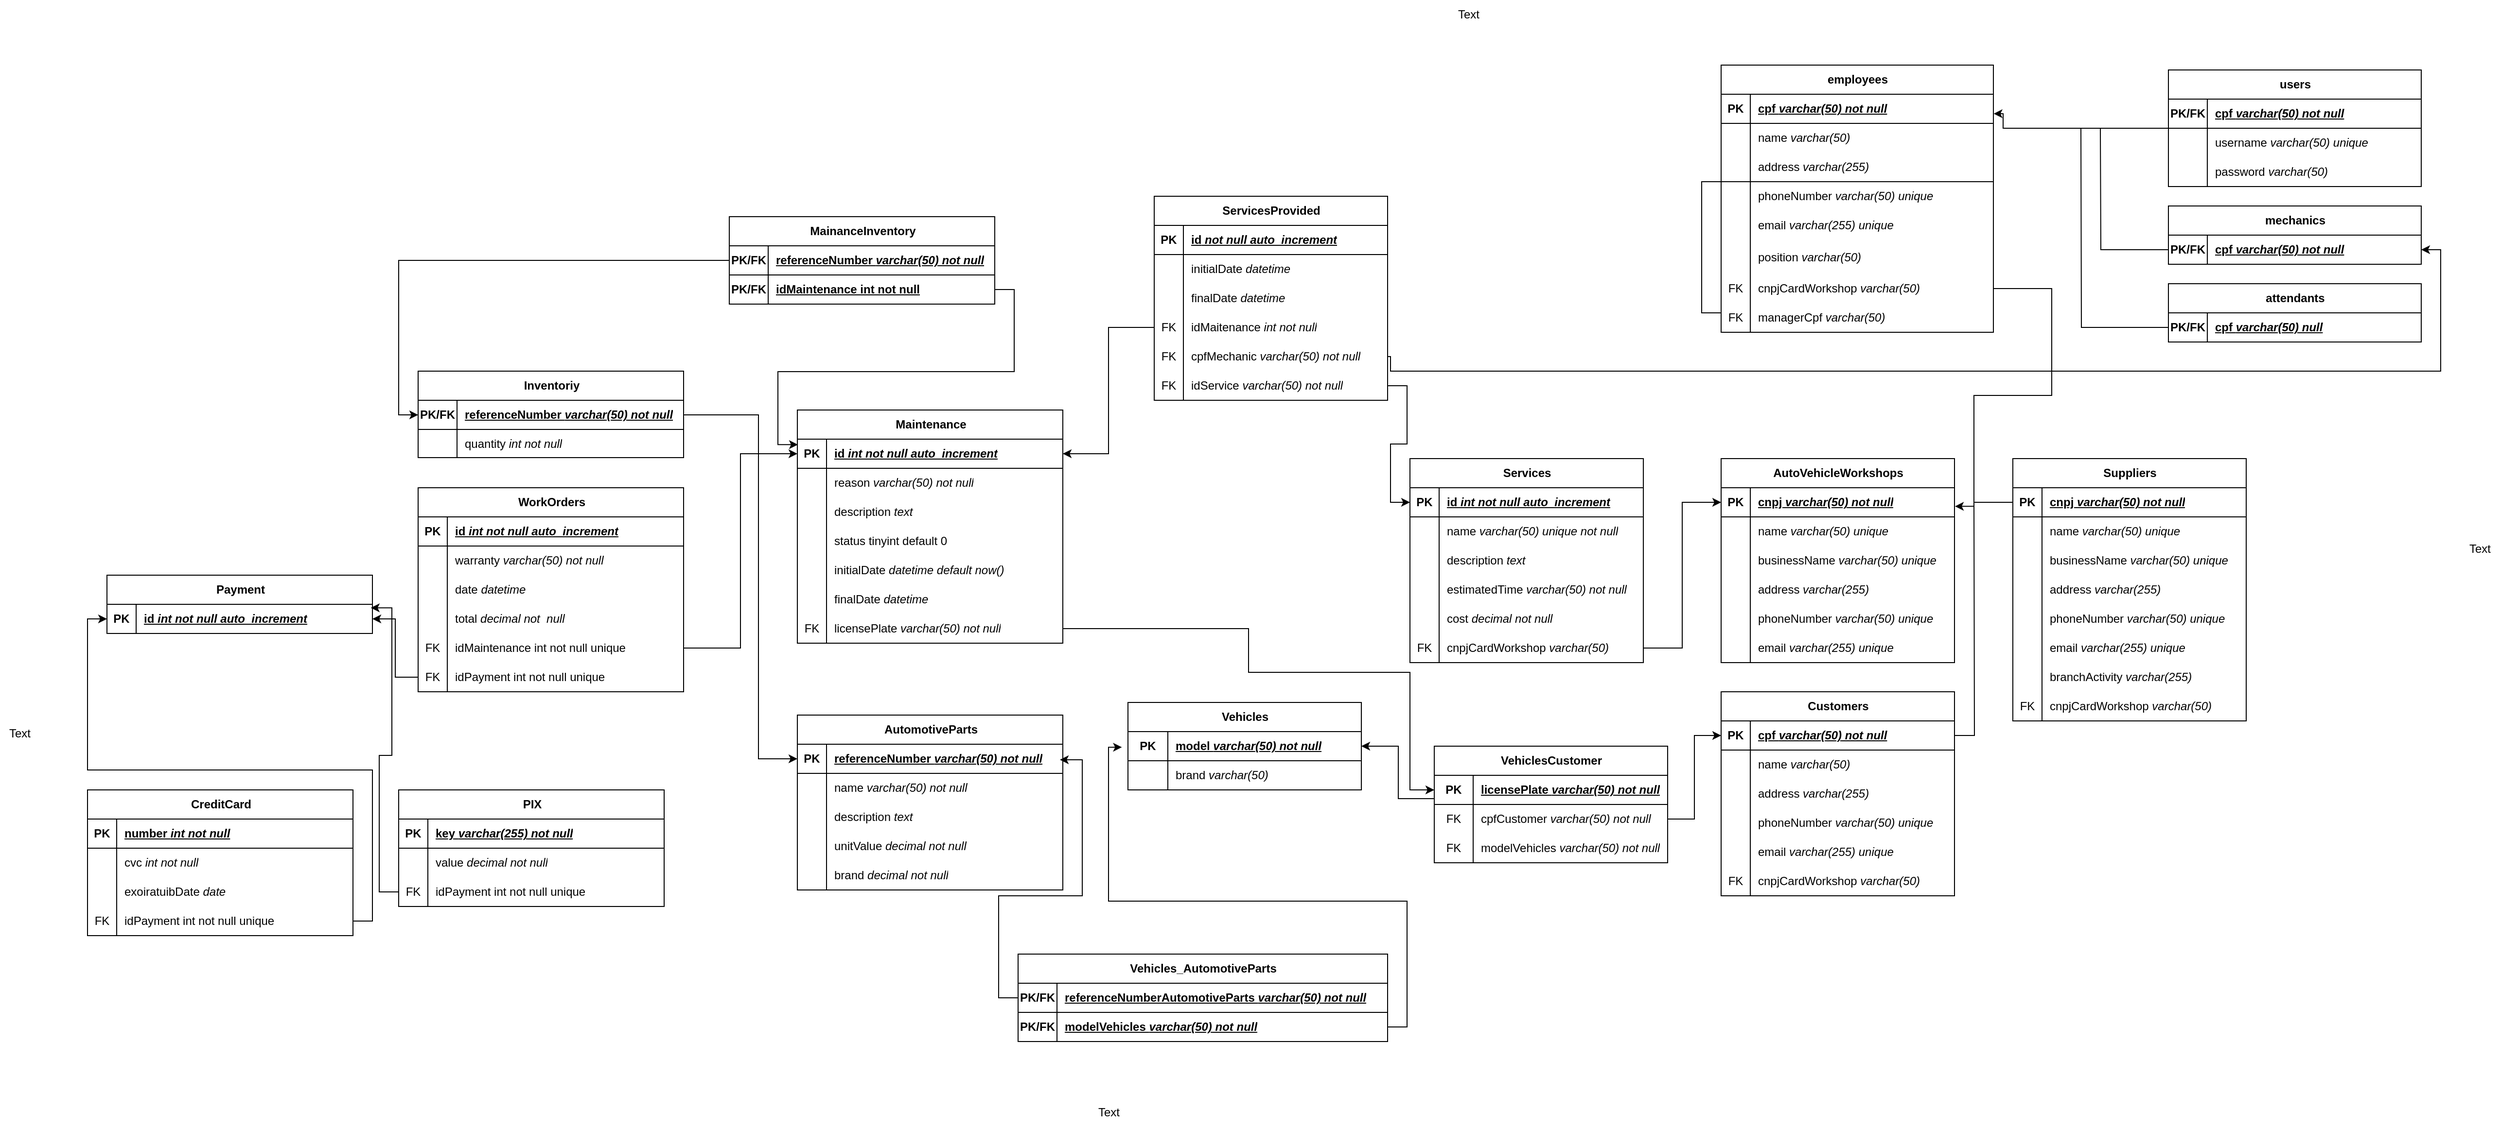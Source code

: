 <mxfile version="22.0.8" type="google">
  <diagram name="Página-1" id="A81LwvQ80SQOA20t7BS8">
    <mxGraphModel grid="1" page="1" gridSize="10" guides="1" tooltips="1" connect="1" arrows="1" fold="1" pageScale="1" pageWidth="827" pageHeight="1169" math="0" shadow="0">
      <root>
        <mxCell id="0" />
        <mxCell id="1" parent="0" />
        <mxCell id="vVb_p1JYC_qMgI_EyPUz-1" value="employees" style="shape=table;startSize=30;container=1;collapsible=1;childLayout=tableLayout;fixedRows=1;rowLines=0;fontStyle=1;align=center;resizeLast=1;html=1;" vertex="1" parent="1">
          <mxGeometry x="50" y="85" width="280" height="275" as="geometry" />
        </mxCell>
        <mxCell id="vVb_p1JYC_qMgI_EyPUz-2" value="" style="shape=tableRow;horizontal=0;startSize=0;swimlaneHead=0;swimlaneBody=0;fillColor=none;collapsible=0;dropTarget=0;points=[[0,0.5],[1,0.5]];portConstraint=eastwest;top=0;left=0;right=0;bottom=1;" vertex="1" parent="vVb_p1JYC_qMgI_EyPUz-1">
          <mxGeometry y="30" width="280" height="30" as="geometry" />
        </mxCell>
        <mxCell id="vVb_p1JYC_qMgI_EyPUz-3" value="PK" style="shape=partialRectangle;connectable=0;fillColor=none;top=0;left=0;bottom=0;right=0;fontStyle=1;overflow=hidden;whiteSpace=wrap;html=1;" vertex="1" parent="vVb_p1JYC_qMgI_EyPUz-2">
          <mxGeometry width="30" height="30" as="geometry">
            <mxRectangle width="30" height="30" as="alternateBounds" />
          </mxGeometry>
        </mxCell>
        <mxCell id="vVb_p1JYC_qMgI_EyPUz-4" value="cpf &lt;i&gt;varchar(50) not null&lt;br&gt;&lt;/i&gt;" style="shape=partialRectangle;connectable=0;fillColor=none;top=0;left=0;bottom=0;right=0;align=left;spacingLeft=6;fontStyle=5;overflow=hidden;whiteSpace=wrap;html=1;" vertex="1" parent="vVb_p1JYC_qMgI_EyPUz-2">
          <mxGeometry x="30" width="250" height="30" as="geometry">
            <mxRectangle width="250" height="30" as="alternateBounds" />
          </mxGeometry>
        </mxCell>
        <mxCell id="vVb_p1JYC_qMgI_EyPUz-5" value="" style="shape=tableRow;horizontal=0;startSize=0;swimlaneHead=0;swimlaneBody=0;fillColor=none;collapsible=0;dropTarget=0;points=[[0,0.5],[1,0.5]];portConstraint=eastwest;top=0;left=0;right=0;bottom=0;" vertex="1" parent="vVb_p1JYC_qMgI_EyPUz-1">
          <mxGeometry y="60" width="280" height="30" as="geometry" />
        </mxCell>
        <mxCell id="vVb_p1JYC_qMgI_EyPUz-6" value="" style="shape=partialRectangle;connectable=0;fillColor=none;top=0;left=0;bottom=0;right=0;editable=1;overflow=hidden;whiteSpace=wrap;html=1;" vertex="1" parent="vVb_p1JYC_qMgI_EyPUz-5">
          <mxGeometry width="30" height="30" as="geometry">
            <mxRectangle width="30" height="30" as="alternateBounds" />
          </mxGeometry>
        </mxCell>
        <mxCell id="vVb_p1JYC_qMgI_EyPUz-7" value="name &lt;i&gt;varchar(50)&lt;/i&gt;" style="shape=partialRectangle;connectable=0;fillColor=none;top=0;left=0;bottom=0;right=0;align=left;spacingLeft=6;overflow=hidden;whiteSpace=wrap;html=1;" vertex="1" parent="vVb_p1JYC_qMgI_EyPUz-5">
          <mxGeometry x="30" width="250" height="30" as="geometry">
            <mxRectangle width="250" height="30" as="alternateBounds" />
          </mxGeometry>
        </mxCell>
        <mxCell id="vVb_p1JYC_qMgI_EyPUz-8" value="" style="shape=tableRow;horizontal=0;startSize=0;swimlaneHead=0;swimlaneBody=0;fillColor=none;collapsible=0;dropTarget=0;points=[[0,0.5],[1,0.5]];portConstraint=eastwest;top=0;left=0;right=0;bottom=0;" vertex="1" parent="vVb_p1JYC_qMgI_EyPUz-1">
          <mxGeometry y="90" width="280" height="30" as="geometry" />
        </mxCell>
        <mxCell id="vVb_p1JYC_qMgI_EyPUz-9" value="" style="shape=partialRectangle;connectable=0;fillColor=none;top=0;left=0;bottom=0;right=0;editable=1;overflow=hidden;whiteSpace=wrap;html=1;" vertex="1" parent="vVb_p1JYC_qMgI_EyPUz-8">
          <mxGeometry width="30" height="30" as="geometry">
            <mxRectangle width="30" height="30" as="alternateBounds" />
          </mxGeometry>
        </mxCell>
        <mxCell id="vVb_p1JYC_qMgI_EyPUz-10" value="address &lt;i&gt;varchar(255)&lt;/i&gt;" style="shape=partialRectangle;connectable=0;fillColor=none;top=0;left=0;bottom=0;right=0;align=left;spacingLeft=6;overflow=hidden;whiteSpace=wrap;html=1;" vertex="1" parent="vVb_p1JYC_qMgI_EyPUz-8">
          <mxGeometry x="30" width="250" height="30" as="geometry">
            <mxRectangle width="250" height="30" as="alternateBounds" />
          </mxGeometry>
        </mxCell>
        <mxCell id="vVb_p1JYC_qMgI_EyPUz-11" value="" style="shape=tableRow;horizontal=0;startSize=0;swimlaneHead=0;swimlaneBody=0;fillColor=none;collapsible=0;dropTarget=0;points=[[0,0.5],[1,0.5]];portConstraint=eastwest;top=0;left=0;right=0;bottom=0;" vertex="1" parent="vVb_p1JYC_qMgI_EyPUz-1">
          <mxGeometry y="120" width="280" height="30" as="geometry" />
        </mxCell>
        <mxCell id="vVb_p1JYC_qMgI_EyPUz-12" value="" style="shape=partialRectangle;connectable=0;fillColor=none;top=0;left=0;bottom=0;right=0;editable=1;overflow=hidden;whiteSpace=wrap;html=1;" vertex="1" parent="vVb_p1JYC_qMgI_EyPUz-11">
          <mxGeometry width="30" height="30" as="geometry">
            <mxRectangle width="30" height="30" as="alternateBounds" />
          </mxGeometry>
        </mxCell>
        <mxCell id="vVb_p1JYC_qMgI_EyPUz-13" value="phoneNumber &lt;i&gt;varchar(50) unique&lt;br&gt;&lt;/i&gt;" style="shape=partialRectangle;connectable=0;fillColor=none;top=0;left=0;bottom=0;right=0;align=left;spacingLeft=6;overflow=hidden;whiteSpace=wrap;html=1;" vertex="1" parent="vVb_p1JYC_qMgI_EyPUz-11">
          <mxGeometry x="30" width="250" height="30" as="geometry">
            <mxRectangle width="250" height="30" as="alternateBounds" />
          </mxGeometry>
        </mxCell>
        <mxCell id="vVb_p1JYC_qMgI_EyPUz-14" value="" style="shape=tableRow;horizontal=0;startSize=0;swimlaneHead=0;swimlaneBody=0;fillColor=none;collapsible=0;dropTarget=0;points=[[0,0.5],[1,0.5]];portConstraint=eastwest;top=0;left=0;right=0;bottom=0;" vertex="1" parent="vVb_p1JYC_qMgI_EyPUz-1">
          <mxGeometry y="150" width="280" height="30" as="geometry" />
        </mxCell>
        <mxCell id="vVb_p1JYC_qMgI_EyPUz-15" value="" style="shape=partialRectangle;connectable=0;fillColor=none;top=0;left=0;bottom=0;right=0;editable=1;overflow=hidden;whiteSpace=wrap;html=1;" vertex="1" parent="vVb_p1JYC_qMgI_EyPUz-14">
          <mxGeometry width="30" height="30" as="geometry">
            <mxRectangle width="30" height="30" as="alternateBounds" />
          </mxGeometry>
        </mxCell>
        <mxCell id="vVb_p1JYC_qMgI_EyPUz-16" value="email &lt;i&gt;varchar(255) unique&lt;br&gt;&lt;/i&gt;" style="shape=partialRectangle;connectable=0;fillColor=none;top=0;left=0;bottom=0;right=0;align=left;spacingLeft=6;overflow=hidden;whiteSpace=wrap;html=1;" vertex="1" parent="vVb_p1JYC_qMgI_EyPUz-14">
          <mxGeometry x="30" width="250" height="30" as="geometry">
            <mxRectangle width="250" height="30" as="alternateBounds" />
          </mxGeometry>
        </mxCell>
        <mxCell id="vVb_p1JYC_qMgI_EyPUz-17" value="" style="shape=tableRow;horizontal=0;startSize=0;swimlaneHead=0;swimlaneBody=0;fillColor=none;collapsible=0;dropTarget=0;points=[[0,0.5],[1,0.5]];portConstraint=eastwest;top=0;left=0;right=0;bottom=0;" vertex="1" parent="vVb_p1JYC_qMgI_EyPUz-1">
          <mxGeometry y="180" width="280" height="35" as="geometry" />
        </mxCell>
        <mxCell id="vVb_p1JYC_qMgI_EyPUz-18" value="" style="shape=partialRectangle;connectable=0;fillColor=none;top=0;left=0;bottom=0;right=0;editable=1;overflow=hidden;whiteSpace=wrap;html=1;" vertex="1" parent="vVb_p1JYC_qMgI_EyPUz-17">
          <mxGeometry width="30" height="35" as="geometry">
            <mxRectangle width="30" height="35" as="alternateBounds" />
          </mxGeometry>
        </mxCell>
        <mxCell id="vVb_p1JYC_qMgI_EyPUz-19" value="position &lt;i&gt;varchar(50)&lt;/i&gt;" style="shape=partialRectangle;connectable=0;fillColor=none;top=0;left=0;bottom=0;right=0;align=left;spacingLeft=6;overflow=hidden;whiteSpace=wrap;html=1;" vertex="1" parent="vVb_p1JYC_qMgI_EyPUz-17">
          <mxGeometry x="30" width="250" height="35" as="geometry">
            <mxRectangle width="250" height="35" as="alternateBounds" />
          </mxGeometry>
        </mxCell>
        <mxCell id="vVb_p1JYC_qMgI_EyPUz-53" value="" style="shape=tableRow;horizontal=0;startSize=0;swimlaneHead=0;swimlaneBody=0;fillColor=none;collapsible=0;dropTarget=0;points=[[0,0.5],[1,0.5]];portConstraint=eastwest;top=0;left=0;right=0;bottom=0;" vertex="1" parent="vVb_p1JYC_qMgI_EyPUz-1">
          <mxGeometry y="215" width="280" height="30" as="geometry" />
        </mxCell>
        <mxCell id="vVb_p1JYC_qMgI_EyPUz-54" value="FK" style="shape=partialRectangle;connectable=0;fillColor=none;top=0;left=0;bottom=0;right=0;editable=1;overflow=hidden;whiteSpace=wrap;html=1;" vertex="1" parent="vVb_p1JYC_qMgI_EyPUz-53">
          <mxGeometry width="30" height="30" as="geometry">
            <mxRectangle width="30" height="30" as="alternateBounds" />
          </mxGeometry>
        </mxCell>
        <mxCell id="vVb_p1JYC_qMgI_EyPUz-55" value="cnpjCardWorkshop &lt;i&gt;varchar(50)&lt;/i&gt;" style="shape=partialRectangle;connectable=0;fillColor=none;top=0;left=0;bottom=0;right=0;align=left;spacingLeft=6;overflow=hidden;whiteSpace=wrap;html=1;" vertex="1" parent="vVb_p1JYC_qMgI_EyPUz-53">
          <mxGeometry x="30" width="250" height="30" as="geometry">
            <mxRectangle width="250" height="30" as="alternateBounds" />
          </mxGeometry>
        </mxCell>
        <mxCell id="vVb_p1JYC_qMgI_EyPUz-56" style="edgeStyle=orthogonalEdgeStyle;rounded=0;orthogonalLoop=1;jettySize=auto;html=1;endArrow=none;endFill=0;exitX=0;exitY=0.5;exitDx=0;exitDy=0;" edge="1" parent="vVb_p1JYC_qMgI_EyPUz-1" source="vVb_p1JYC_qMgI_EyPUz-98">
          <mxGeometry relative="1" as="geometry">
            <mxPoint x="280" y="65" as="targetPoint" />
            <Array as="points">
              <mxPoint y="255" />
              <mxPoint x="-20" y="255" />
              <mxPoint x="-20" y="120" />
              <mxPoint x="280" y="120" />
            </Array>
          </mxGeometry>
        </mxCell>
        <mxCell id="vVb_p1JYC_qMgI_EyPUz-98" value="" style="shape=tableRow;horizontal=0;startSize=0;swimlaneHead=0;swimlaneBody=0;fillColor=none;collapsible=0;dropTarget=0;points=[[0,0.5],[1,0.5]];portConstraint=eastwest;top=0;left=0;right=0;bottom=0;" vertex="1" parent="vVb_p1JYC_qMgI_EyPUz-1">
          <mxGeometry y="245" width="280" height="30" as="geometry" />
        </mxCell>
        <mxCell id="vVb_p1JYC_qMgI_EyPUz-99" value="FK" style="shape=partialRectangle;connectable=0;fillColor=none;top=0;left=0;bottom=0;right=0;editable=1;overflow=hidden;whiteSpace=wrap;html=1;" vertex="1" parent="vVb_p1JYC_qMgI_EyPUz-98">
          <mxGeometry width="30" height="30" as="geometry">
            <mxRectangle width="30" height="30" as="alternateBounds" />
          </mxGeometry>
        </mxCell>
        <mxCell id="vVb_p1JYC_qMgI_EyPUz-100" value="managerCpf &lt;i&gt;varchar(50)&lt;/i&gt;" style="shape=partialRectangle;connectable=0;fillColor=none;top=0;left=0;bottom=0;right=0;align=left;spacingLeft=6;overflow=hidden;whiteSpace=wrap;html=1;" vertex="1" parent="vVb_p1JYC_qMgI_EyPUz-98">
          <mxGeometry x="30" width="250" height="30" as="geometry">
            <mxRectangle width="250" height="30" as="alternateBounds" />
          </mxGeometry>
        </mxCell>
        <mxCell id="vVb_p1JYC_qMgI_EyPUz-20" value="users" style="shape=table;startSize=30;container=1;collapsible=1;childLayout=tableLayout;fixedRows=1;rowLines=0;fontStyle=1;align=center;resizeLast=1;html=1;" vertex="1" parent="1">
          <mxGeometry x="510" y="90" width="260" height="120" as="geometry" />
        </mxCell>
        <mxCell id="vVb_p1JYC_qMgI_EyPUz-21" value="" style="shape=tableRow;horizontal=0;startSize=0;swimlaneHead=0;swimlaneBody=0;fillColor=none;collapsible=0;dropTarget=0;points=[[0,0.5],[1,0.5]];portConstraint=eastwest;top=0;left=0;right=0;bottom=1;" vertex="1" parent="vVb_p1JYC_qMgI_EyPUz-20">
          <mxGeometry y="30" width="260" height="30" as="geometry" />
        </mxCell>
        <mxCell id="vVb_p1JYC_qMgI_EyPUz-22" value="PK/FK" style="shape=partialRectangle;connectable=0;fillColor=none;top=0;left=0;bottom=0;right=0;fontStyle=1;overflow=hidden;whiteSpace=wrap;html=1;" vertex="1" parent="vVb_p1JYC_qMgI_EyPUz-21">
          <mxGeometry width="40" height="30" as="geometry">
            <mxRectangle width="40" height="30" as="alternateBounds" />
          </mxGeometry>
        </mxCell>
        <mxCell id="vVb_p1JYC_qMgI_EyPUz-23" value="cpf &lt;i&gt;varchar(50) not null&lt;br&gt;&lt;/i&gt;" style="shape=partialRectangle;connectable=0;fillColor=none;top=0;left=0;bottom=0;right=0;align=left;spacingLeft=6;fontStyle=5;overflow=hidden;whiteSpace=wrap;html=1;" vertex="1" parent="vVb_p1JYC_qMgI_EyPUz-21">
          <mxGeometry x="40" width="220" height="30" as="geometry">
            <mxRectangle width="220" height="30" as="alternateBounds" />
          </mxGeometry>
        </mxCell>
        <mxCell id="vVb_p1JYC_qMgI_EyPUz-33" value="" style="shape=tableRow;horizontal=0;startSize=0;swimlaneHead=0;swimlaneBody=0;fillColor=none;collapsible=0;dropTarget=0;points=[[0,0.5],[1,0.5]];portConstraint=eastwest;top=0;left=0;right=0;bottom=0;" vertex="1" parent="vVb_p1JYC_qMgI_EyPUz-20">
          <mxGeometry y="60" width="260" height="30" as="geometry" />
        </mxCell>
        <mxCell id="vVb_p1JYC_qMgI_EyPUz-34" value="" style="shape=partialRectangle;connectable=0;fillColor=none;top=0;left=0;bottom=0;right=0;editable=1;overflow=hidden;whiteSpace=wrap;html=1;" vertex="1" parent="vVb_p1JYC_qMgI_EyPUz-33">
          <mxGeometry width="40" height="30" as="geometry">
            <mxRectangle width="40" height="30" as="alternateBounds" />
          </mxGeometry>
        </mxCell>
        <mxCell id="vVb_p1JYC_qMgI_EyPUz-35" value="username &lt;i&gt;varchar(50) unique&lt;br&gt;&lt;/i&gt;" style="shape=partialRectangle;connectable=0;fillColor=none;top=0;left=0;bottom=0;right=0;align=left;spacingLeft=6;overflow=hidden;whiteSpace=wrap;html=1;" vertex="1" parent="vVb_p1JYC_qMgI_EyPUz-33">
          <mxGeometry x="40" width="220" height="30" as="geometry">
            <mxRectangle width="220" height="30" as="alternateBounds" />
          </mxGeometry>
        </mxCell>
        <mxCell id="vVb_p1JYC_qMgI_EyPUz-36" value="" style="shape=tableRow;horizontal=0;startSize=0;swimlaneHead=0;swimlaneBody=0;fillColor=none;collapsible=0;dropTarget=0;points=[[0,0.5],[1,0.5]];portConstraint=eastwest;top=0;left=0;right=0;bottom=0;" vertex="1" parent="vVb_p1JYC_qMgI_EyPUz-20">
          <mxGeometry y="90" width="260" height="30" as="geometry" />
        </mxCell>
        <mxCell id="vVb_p1JYC_qMgI_EyPUz-37" value="" style="shape=partialRectangle;connectable=0;fillColor=none;top=0;left=0;bottom=0;right=0;editable=1;overflow=hidden;whiteSpace=wrap;html=1;" vertex="1" parent="vVb_p1JYC_qMgI_EyPUz-36">
          <mxGeometry width="40" height="30" as="geometry">
            <mxRectangle width="40" height="30" as="alternateBounds" />
          </mxGeometry>
        </mxCell>
        <mxCell id="vVb_p1JYC_qMgI_EyPUz-38" value="password &lt;i&gt;varchar(50)&lt;/i&gt;" style="shape=partialRectangle;connectable=0;fillColor=none;top=0;left=0;bottom=0;right=0;align=left;spacingLeft=6;overflow=hidden;whiteSpace=wrap;html=1;" vertex="1" parent="vVb_p1JYC_qMgI_EyPUz-36">
          <mxGeometry x="40" width="220" height="30" as="geometry">
            <mxRectangle width="220" height="30" as="alternateBounds" />
          </mxGeometry>
        </mxCell>
        <mxCell id="vVb_p1JYC_qMgI_EyPUz-39" value="mechanics" style="shape=table;startSize=30;container=1;collapsible=1;childLayout=tableLayout;fixedRows=1;rowLines=0;fontStyle=1;align=center;resizeLast=1;html=1;" vertex="1" parent="1">
          <mxGeometry x="510" y="230" width="260" height="60" as="geometry" />
        </mxCell>
        <mxCell id="vVb_p1JYC_qMgI_EyPUz-40" value="" style="shape=tableRow;horizontal=0;startSize=0;swimlaneHead=0;swimlaneBody=0;fillColor=none;collapsible=0;dropTarget=0;points=[[0,0.5],[1,0.5]];portConstraint=eastwest;top=0;left=0;right=0;bottom=1;" vertex="1" parent="vVb_p1JYC_qMgI_EyPUz-39">
          <mxGeometry y="30" width="260" height="30" as="geometry" />
        </mxCell>
        <mxCell id="vVb_p1JYC_qMgI_EyPUz-41" value="PK/FK" style="shape=partialRectangle;connectable=0;fillColor=none;top=0;left=0;bottom=0;right=0;fontStyle=1;overflow=hidden;whiteSpace=wrap;html=1;" vertex="1" parent="vVb_p1JYC_qMgI_EyPUz-40">
          <mxGeometry width="40" height="30" as="geometry">
            <mxRectangle width="40" height="30" as="alternateBounds" />
          </mxGeometry>
        </mxCell>
        <mxCell id="vVb_p1JYC_qMgI_EyPUz-42" value="cpf &lt;i&gt;varchar(50) not null&lt;br&gt;&lt;/i&gt;" style="shape=partialRectangle;connectable=0;fillColor=none;top=0;left=0;bottom=0;right=0;align=left;spacingLeft=6;fontStyle=5;overflow=hidden;whiteSpace=wrap;html=1;" vertex="1" parent="vVb_p1JYC_qMgI_EyPUz-40">
          <mxGeometry x="40" width="220" height="30" as="geometry">
            <mxRectangle width="220" height="30" as="alternateBounds" />
          </mxGeometry>
        </mxCell>
        <mxCell id="vVb_p1JYC_qMgI_EyPUz-49" value="attendants" style="shape=table;startSize=30;container=1;collapsible=1;childLayout=tableLayout;fixedRows=1;rowLines=0;fontStyle=1;align=center;resizeLast=1;html=1;" vertex="1" parent="1">
          <mxGeometry x="510" y="310" width="260" height="60" as="geometry" />
        </mxCell>
        <mxCell id="vVb_p1JYC_qMgI_EyPUz-50" value="" style="shape=tableRow;horizontal=0;startSize=0;swimlaneHead=0;swimlaneBody=0;fillColor=none;collapsible=0;dropTarget=0;points=[[0,0.5],[1,0.5]];portConstraint=eastwest;top=0;left=0;right=0;bottom=1;" vertex="1" parent="vVb_p1JYC_qMgI_EyPUz-49">
          <mxGeometry y="30" width="260" height="30" as="geometry" />
        </mxCell>
        <mxCell id="vVb_p1JYC_qMgI_EyPUz-51" value="PK/FK" style="shape=partialRectangle;connectable=0;fillColor=none;top=0;left=0;bottom=0;right=0;fontStyle=1;overflow=hidden;whiteSpace=wrap;html=1;" vertex="1" parent="vVb_p1JYC_qMgI_EyPUz-50">
          <mxGeometry width="40" height="30" as="geometry">
            <mxRectangle width="40" height="30" as="alternateBounds" />
          </mxGeometry>
        </mxCell>
        <mxCell id="vVb_p1JYC_qMgI_EyPUz-52" value="cpf &lt;i&gt;varchar(50) null&lt;br&gt;&lt;/i&gt;" style="shape=partialRectangle;connectable=0;fillColor=none;top=0;left=0;bottom=0;right=0;align=left;spacingLeft=6;fontStyle=5;overflow=hidden;whiteSpace=wrap;html=1;" vertex="1" parent="vVb_p1JYC_qMgI_EyPUz-50">
          <mxGeometry x="40" width="220" height="30" as="geometry">
            <mxRectangle width="220" height="30" as="alternateBounds" />
          </mxGeometry>
        </mxCell>
        <mxCell id="vVb_p1JYC_qMgI_EyPUz-63" style="edgeStyle=orthogonalEdgeStyle;rounded=0;orthogonalLoop=1;jettySize=auto;html=1;endArrow=none;endFill=0;" edge="1" parent="1" source="vVb_p1JYC_qMgI_EyPUz-40">
          <mxGeometry relative="1" as="geometry">
            <mxPoint x="440" y="150" as="targetPoint" />
          </mxGeometry>
        </mxCell>
        <mxCell id="vVb_p1JYC_qMgI_EyPUz-64" style="edgeStyle=orthogonalEdgeStyle;rounded=0;orthogonalLoop=1;jettySize=auto;html=1;startArrow=none;startFill=0;endArrow=none;endFill=0;" edge="1" parent="1" source="vVb_p1JYC_qMgI_EyPUz-50">
          <mxGeometry relative="1" as="geometry">
            <mxPoint x="420" y="150" as="targetPoint" />
          </mxGeometry>
        </mxCell>
        <mxCell id="vVb_p1JYC_qMgI_EyPUz-66" style="edgeStyle=orthogonalEdgeStyle;rounded=0;orthogonalLoop=1;jettySize=auto;html=1;entryX=1.001;entryY=0.667;entryDx=0;entryDy=0;entryPerimeter=0;" edge="1" parent="1" source="vVb_p1JYC_qMgI_EyPUz-21" target="vVb_p1JYC_qMgI_EyPUz-2">
          <mxGeometry relative="1" as="geometry">
            <Array as="points">
              <mxPoint x="340" y="150" />
              <mxPoint x="340" y="135" />
            </Array>
          </mxGeometry>
        </mxCell>
        <mxCell id="vVb_p1JYC_qMgI_EyPUz-67" value="AutoVehicleWorkshops" style="shape=table;startSize=30;container=1;collapsible=1;childLayout=tableLayout;fixedRows=1;rowLines=0;fontStyle=1;align=center;resizeLast=1;html=1;" vertex="1" parent="1">
          <mxGeometry x="50" y="490" width="240" height="210" as="geometry" />
        </mxCell>
        <mxCell id="vVb_p1JYC_qMgI_EyPUz-68" value="" style="shape=tableRow;horizontal=0;startSize=0;swimlaneHead=0;swimlaneBody=0;fillColor=none;collapsible=0;dropTarget=0;points=[[0,0.5],[1,0.5]];portConstraint=eastwest;top=0;left=0;right=0;bottom=1;" vertex="1" parent="vVb_p1JYC_qMgI_EyPUz-67">
          <mxGeometry y="30" width="240" height="30" as="geometry" />
        </mxCell>
        <mxCell id="vVb_p1JYC_qMgI_EyPUz-69" value="PK" style="shape=partialRectangle;connectable=0;fillColor=none;top=0;left=0;bottom=0;right=0;fontStyle=1;overflow=hidden;whiteSpace=wrap;html=1;" vertex="1" parent="vVb_p1JYC_qMgI_EyPUz-68">
          <mxGeometry width="30" height="30" as="geometry">
            <mxRectangle width="30" height="30" as="alternateBounds" />
          </mxGeometry>
        </mxCell>
        <mxCell id="vVb_p1JYC_qMgI_EyPUz-70" value="cnpj &lt;i&gt;varchar(50) not null&lt;br&gt;&lt;/i&gt;" style="shape=partialRectangle;connectable=0;fillColor=none;top=0;left=0;bottom=0;right=0;align=left;spacingLeft=6;fontStyle=5;overflow=hidden;whiteSpace=wrap;html=1;" vertex="1" parent="vVb_p1JYC_qMgI_EyPUz-68">
          <mxGeometry x="30" width="210" height="30" as="geometry">
            <mxRectangle width="210" height="30" as="alternateBounds" />
          </mxGeometry>
        </mxCell>
        <mxCell id="vVb_p1JYC_qMgI_EyPUz-71" value="" style="shape=tableRow;horizontal=0;startSize=0;swimlaneHead=0;swimlaneBody=0;fillColor=none;collapsible=0;dropTarget=0;points=[[0,0.5],[1,0.5]];portConstraint=eastwest;top=0;left=0;right=0;bottom=0;" vertex="1" parent="vVb_p1JYC_qMgI_EyPUz-67">
          <mxGeometry y="60" width="240" height="30" as="geometry" />
        </mxCell>
        <mxCell id="vVb_p1JYC_qMgI_EyPUz-72" value="" style="shape=partialRectangle;connectable=0;fillColor=none;top=0;left=0;bottom=0;right=0;editable=1;overflow=hidden;whiteSpace=wrap;html=1;" vertex="1" parent="vVb_p1JYC_qMgI_EyPUz-71">
          <mxGeometry width="30" height="30" as="geometry">
            <mxRectangle width="30" height="30" as="alternateBounds" />
          </mxGeometry>
        </mxCell>
        <mxCell id="vVb_p1JYC_qMgI_EyPUz-73" value="name &lt;i&gt;varchar(50) unique&lt;/i&gt;" style="shape=partialRectangle;connectable=0;fillColor=none;top=0;left=0;bottom=0;right=0;align=left;spacingLeft=6;overflow=hidden;whiteSpace=wrap;html=1;" vertex="1" parent="vVb_p1JYC_qMgI_EyPUz-71">
          <mxGeometry x="30" width="210" height="30" as="geometry">
            <mxRectangle width="210" height="30" as="alternateBounds" />
          </mxGeometry>
        </mxCell>
        <mxCell id="vVb_p1JYC_qMgI_EyPUz-74" value="" style="shape=tableRow;horizontal=0;startSize=0;swimlaneHead=0;swimlaneBody=0;fillColor=none;collapsible=0;dropTarget=0;points=[[0,0.5],[1,0.5]];portConstraint=eastwest;top=0;left=0;right=0;bottom=0;" vertex="1" parent="vVb_p1JYC_qMgI_EyPUz-67">
          <mxGeometry y="90" width="240" height="30" as="geometry" />
        </mxCell>
        <mxCell id="vVb_p1JYC_qMgI_EyPUz-75" value="" style="shape=partialRectangle;connectable=0;fillColor=none;top=0;left=0;bottom=0;right=0;editable=1;overflow=hidden;whiteSpace=wrap;html=1;" vertex="1" parent="vVb_p1JYC_qMgI_EyPUz-74">
          <mxGeometry width="30" height="30" as="geometry">
            <mxRectangle width="30" height="30" as="alternateBounds" />
          </mxGeometry>
        </mxCell>
        <mxCell id="vVb_p1JYC_qMgI_EyPUz-76" value="businessName &lt;i&gt;varchar(50) unique&lt;br&gt;&lt;/i&gt;" style="shape=partialRectangle;connectable=0;fillColor=none;top=0;left=0;bottom=0;right=0;align=left;spacingLeft=6;overflow=hidden;whiteSpace=wrap;html=1;" vertex="1" parent="vVb_p1JYC_qMgI_EyPUz-74">
          <mxGeometry x="30" width="210" height="30" as="geometry">
            <mxRectangle width="210" height="30" as="alternateBounds" />
          </mxGeometry>
        </mxCell>
        <mxCell id="vVb_p1JYC_qMgI_EyPUz-80" value="" style="shape=tableRow;horizontal=0;startSize=0;swimlaneHead=0;swimlaneBody=0;fillColor=none;collapsible=0;dropTarget=0;points=[[0,0.5],[1,0.5]];portConstraint=eastwest;top=0;left=0;right=0;bottom=0;" vertex="1" parent="vVb_p1JYC_qMgI_EyPUz-67">
          <mxGeometry y="120" width="240" height="30" as="geometry" />
        </mxCell>
        <mxCell id="vVb_p1JYC_qMgI_EyPUz-81" value="" style="shape=partialRectangle;connectable=0;fillColor=none;top=0;left=0;bottom=0;right=0;editable=1;overflow=hidden;whiteSpace=wrap;html=1;" vertex="1" parent="vVb_p1JYC_qMgI_EyPUz-80">
          <mxGeometry width="30" height="30" as="geometry">
            <mxRectangle width="30" height="30" as="alternateBounds" />
          </mxGeometry>
        </mxCell>
        <mxCell id="vVb_p1JYC_qMgI_EyPUz-82" value="address &lt;i&gt;varchar(255)&lt;/i&gt;" style="shape=partialRectangle;connectable=0;fillColor=none;top=0;left=0;bottom=0;right=0;align=left;spacingLeft=6;overflow=hidden;whiteSpace=wrap;html=1;" vertex="1" parent="vVb_p1JYC_qMgI_EyPUz-80">
          <mxGeometry x="30" width="210" height="30" as="geometry">
            <mxRectangle width="210" height="30" as="alternateBounds" />
          </mxGeometry>
        </mxCell>
        <mxCell id="vVb_p1JYC_qMgI_EyPUz-89" value="" style="shape=tableRow;horizontal=0;startSize=0;swimlaneHead=0;swimlaneBody=0;fillColor=none;collapsible=0;dropTarget=0;points=[[0,0.5],[1,0.5]];portConstraint=eastwest;top=0;left=0;right=0;bottom=0;" vertex="1" parent="vVb_p1JYC_qMgI_EyPUz-67">
          <mxGeometry y="150" width="240" height="30" as="geometry" />
        </mxCell>
        <mxCell id="vVb_p1JYC_qMgI_EyPUz-90" value="" style="shape=partialRectangle;connectable=0;fillColor=none;top=0;left=0;bottom=0;right=0;editable=1;overflow=hidden;whiteSpace=wrap;html=1;" vertex="1" parent="vVb_p1JYC_qMgI_EyPUz-89">
          <mxGeometry width="30" height="30" as="geometry">
            <mxRectangle width="30" height="30" as="alternateBounds" />
          </mxGeometry>
        </mxCell>
        <mxCell id="vVb_p1JYC_qMgI_EyPUz-91" value="phoneNumber &lt;i&gt;varchar(50) unique&lt;br&gt;&lt;/i&gt;" style="shape=partialRectangle;connectable=0;fillColor=none;top=0;left=0;bottom=0;right=0;align=left;spacingLeft=6;overflow=hidden;whiteSpace=wrap;html=1;" vertex="1" parent="vVb_p1JYC_qMgI_EyPUz-89">
          <mxGeometry x="30" width="210" height="30" as="geometry">
            <mxRectangle width="210" height="30" as="alternateBounds" />
          </mxGeometry>
        </mxCell>
        <mxCell id="vVb_p1JYC_qMgI_EyPUz-92" value="" style="shape=tableRow;horizontal=0;startSize=0;swimlaneHead=0;swimlaneBody=0;fillColor=none;collapsible=0;dropTarget=0;points=[[0,0.5],[1,0.5]];portConstraint=eastwest;top=0;left=0;right=0;bottom=0;" vertex="1" parent="vVb_p1JYC_qMgI_EyPUz-67">
          <mxGeometry y="180" width="240" height="30" as="geometry" />
        </mxCell>
        <mxCell id="vVb_p1JYC_qMgI_EyPUz-93" value="" style="shape=partialRectangle;connectable=0;fillColor=none;top=0;left=0;bottom=0;right=0;editable=1;overflow=hidden;whiteSpace=wrap;html=1;" vertex="1" parent="vVb_p1JYC_qMgI_EyPUz-92">
          <mxGeometry width="30" height="30" as="geometry">
            <mxRectangle width="30" height="30" as="alternateBounds" />
          </mxGeometry>
        </mxCell>
        <mxCell id="vVb_p1JYC_qMgI_EyPUz-94" value="email &lt;i&gt;varchar(255) unique&lt;br&gt;&lt;/i&gt;" style="shape=partialRectangle;connectable=0;fillColor=none;top=0;left=0;bottom=0;right=0;align=left;spacingLeft=6;overflow=hidden;whiteSpace=wrap;html=1;" vertex="1" parent="vVb_p1JYC_qMgI_EyPUz-92">
          <mxGeometry x="30" width="210" height="30" as="geometry">
            <mxRectangle width="210" height="30" as="alternateBounds" />
          </mxGeometry>
        </mxCell>
        <mxCell id="vVb_p1JYC_qMgI_EyPUz-101" style="edgeStyle=orthogonalEdgeStyle;rounded=0;orthogonalLoop=1;jettySize=auto;html=1;entryX=1.002;entryY=0.638;entryDx=0;entryDy=0;entryPerimeter=0;" edge="1" parent="1" source="vVb_p1JYC_qMgI_EyPUz-53" target="vVb_p1JYC_qMgI_EyPUz-68">
          <mxGeometry relative="1" as="geometry">
            <Array as="points">
              <mxPoint x="390" y="315" />
              <mxPoint x="390" y="425" />
              <mxPoint x="310" y="425" />
              <mxPoint x="310" y="539" />
            </Array>
          </mxGeometry>
        </mxCell>
        <mxCell id="vVb_p1JYC_qMgI_EyPUz-102" value="Suppliers" style="shape=table;startSize=30;container=1;collapsible=1;childLayout=tableLayout;fixedRows=1;rowLines=0;fontStyle=1;align=center;resizeLast=1;html=1;" vertex="1" parent="1">
          <mxGeometry x="350" y="490" width="240" height="270" as="geometry" />
        </mxCell>
        <mxCell id="vVb_p1JYC_qMgI_EyPUz-103" value="" style="shape=tableRow;horizontal=0;startSize=0;swimlaneHead=0;swimlaneBody=0;fillColor=none;collapsible=0;dropTarget=0;points=[[0,0.5],[1,0.5]];portConstraint=eastwest;top=0;left=0;right=0;bottom=1;" vertex="1" parent="vVb_p1JYC_qMgI_EyPUz-102">
          <mxGeometry y="30" width="240" height="30" as="geometry" />
        </mxCell>
        <mxCell id="vVb_p1JYC_qMgI_EyPUz-104" value="PK" style="shape=partialRectangle;connectable=0;fillColor=none;top=0;left=0;bottom=0;right=0;fontStyle=1;overflow=hidden;whiteSpace=wrap;html=1;" vertex="1" parent="vVb_p1JYC_qMgI_EyPUz-103">
          <mxGeometry width="30" height="30" as="geometry">
            <mxRectangle width="30" height="30" as="alternateBounds" />
          </mxGeometry>
        </mxCell>
        <mxCell id="vVb_p1JYC_qMgI_EyPUz-105" value="cnpj &lt;i&gt;varchar(50) not null&lt;br&gt;&lt;/i&gt;" style="shape=partialRectangle;connectable=0;fillColor=none;top=0;left=0;bottom=0;right=0;align=left;spacingLeft=6;fontStyle=5;overflow=hidden;whiteSpace=wrap;html=1;" vertex="1" parent="vVb_p1JYC_qMgI_EyPUz-103">
          <mxGeometry x="30" width="210" height="30" as="geometry">
            <mxRectangle width="210" height="30" as="alternateBounds" />
          </mxGeometry>
        </mxCell>
        <mxCell id="vVb_p1JYC_qMgI_EyPUz-106" value="" style="shape=tableRow;horizontal=0;startSize=0;swimlaneHead=0;swimlaneBody=0;fillColor=none;collapsible=0;dropTarget=0;points=[[0,0.5],[1,0.5]];portConstraint=eastwest;top=0;left=0;right=0;bottom=0;" vertex="1" parent="vVb_p1JYC_qMgI_EyPUz-102">
          <mxGeometry y="60" width="240" height="30" as="geometry" />
        </mxCell>
        <mxCell id="vVb_p1JYC_qMgI_EyPUz-107" value="" style="shape=partialRectangle;connectable=0;fillColor=none;top=0;left=0;bottom=0;right=0;editable=1;overflow=hidden;whiteSpace=wrap;html=1;" vertex="1" parent="vVb_p1JYC_qMgI_EyPUz-106">
          <mxGeometry width="30" height="30" as="geometry">
            <mxRectangle width="30" height="30" as="alternateBounds" />
          </mxGeometry>
        </mxCell>
        <mxCell id="vVb_p1JYC_qMgI_EyPUz-108" value="name &lt;i&gt;varchar(50) unique&lt;/i&gt;" style="shape=partialRectangle;connectable=0;fillColor=none;top=0;left=0;bottom=0;right=0;align=left;spacingLeft=6;overflow=hidden;whiteSpace=wrap;html=1;" vertex="1" parent="vVb_p1JYC_qMgI_EyPUz-106">
          <mxGeometry x="30" width="210" height="30" as="geometry">
            <mxRectangle width="210" height="30" as="alternateBounds" />
          </mxGeometry>
        </mxCell>
        <mxCell id="vVb_p1JYC_qMgI_EyPUz-109" value="" style="shape=tableRow;horizontal=0;startSize=0;swimlaneHead=0;swimlaneBody=0;fillColor=none;collapsible=0;dropTarget=0;points=[[0,0.5],[1,0.5]];portConstraint=eastwest;top=0;left=0;right=0;bottom=0;" vertex="1" parent="vVb_p1JYC_qMgI_EyPUz-102">
          <mxGeometry y="90" width="240" height="30" as="geometry" />
        </mxCell>
        <mxCell id="vVb_p1JYC_qMgI_EyPUz-110" value="" style="shape=partialRectangle;connectable=0;fillColor=none;top=0;left=0;bottom=0;right=0;editable=1;overflow=hidden;whiteSpace=wrap;html=1;" vertex="1" parent="vVb_p1JYC_qMgI_EyPUz-109">
          <mxGeometry width="30" height="30" as="geometry">
            <mxRectangle width="30" height="30" as="alternateBounds" />
          </mxGeometry>
        </mxCell>
        <mxCell id="vVb_p1JYC_qMgI_EyPUz-111" value="businessName &lt;i&gt;varchar(50) unique&lt;br&gt;&lt;/i&gt;" style="shape=partialRectangle;connectable=0;fillColor=none;top=0;left=0;bottom=0;right=0;align=left;spacingLeft=6;overflow=hidden;whiteSpace=wrap;html=1;" vertex="1" parent="vVb_p1JYC_qMgI_EyPUz-109">
          <mxGeometry x="30" width="210" height="30" as="geometry">
            <mxRectangle width="210" height="30" as="alternateBounds" />
          </mxGeometry>
        </mxCell>
        <mxCell id="vVb_p1JYC_qMgI_EyPUz-112" value="" style="shape=tableRow;horizontal=0;startSize=0;swimlaneHead=0;swimlaneBody=0;fillColor=none;collapsible=0;dropTarget=0;points=[[0,0.5],[1,0.5]];portConstraint=eastwest;top=0;left=0;right=0;bottom=0;" vertex="1" parent="vVb_p1JYC_qMgI_EyPUz-102">
          <mxGeometry y="120" width="240" height="30" as="geometry" />
        </mxCell>
        <mxCell id="vVb_p1JYC_qMgI_EyPUz-113" value="" style="shape=partialRectangle;connectable=0;fillColor=none;top=0;left=0;bottom=0;right=0;editable=1;overflow=hidden;whiteSpace=wrap;html=1;" vertex="1" parent="vVb_p1JYC_qMgI_EyPUz-112">
          <mxGeometry width="30" height="30" as="geometry">
            <mxRectangle width="30" height="30" as="alternateBounds" />
          </mxGeometry>
        </mxCell>
        <mxCell id="vVb_p1JYC_qMgI_EyPUz-114" value="address &lt;i&gt;varchar(255)&lt;/i&gt;" style="shape=partialRectangle;connectable=0;fillColor=none;top=0;left=0;bottom=0;right=0;align=left;spacingLeft=6;overflow=hidden;whiteSpace=wrap;html=1;" vertex="1" parent="vVb_p1JYC_qMgI_EyPUz-112">
          <mxGeometry x="30" width="210" height="30" as="geometry">
            <mxRectangle width="210" height="30" as="alternateBounds" />
          </mxGeometry>
        </mxCell>
        <mxCell id="vVb_p1JYC_qMgI_EyPUz-115" value="" style="shape=tableRow;horizontal=0;startSize=0;swimlaneHead=0;swimlaneBody=0;fillColor=none;collapsible=0;dropTarget=0;points=[[0,0.5],[1,0.5]];portConstraint=eastwest;top=0;left=0;right=0;bottom=0;" vertex="1" parent="vVb_p1JYC_qMgI_EyPUz-102">
          <mxGeometry y="150" width="240" height="30" as="geometry" />
        </mxCell>
        <mxCell id="vVb_p1JYC_qMgI_EyPUz-116" value="" style="shape=partialRectangle;connectable=0;fillColor=none;top=0;left=0;bottom=0;right=0;editable=1;overflow=hidden;whiteSpace=wrap;html=1;" vertex="1" parent="vVb_p1JYC_qMgI_EyPUz-115">
          <mxGeometry width="30" height="30" as="geometry">
            <mxRectangle width="30" height="30" as="alternateBounds" />
          </mxGeometry>
        </mxCell>
        <mxCell id="vVb_p1JYC_qMgI_EyPUz-117" value="phoneNumber &lt;i&gt;varchar(50) unique&lt;br&gt;&lt;/i&gt;" style="shape=partialRectangle;connectable=0;fillColor=none;top=0;left=0;bottom=0;right=0;align=left;spacingLeft=6;overflow=hidden;whiteSpace=wrap;html=1;" vertex="1" parent="vVb_p1JYC_qMgI_EyPUz-115">
          <mxGeometry x="30" width="210" height="30" as="geometry">
            <mxRectangle width="210" height="30" as="alternateBounds" />
          </mxGeometry>
        </mxCell>
        <mxCell id="vVb_p1JYC_qMgI_EyPUz-118" value="" style="shape=tableRow;horizontal=0;startSize=0;swimlaneHead=0;swimlaneBody=0;fillColor=none;collapsible=0;dropTarget=0;points=[[0,0.5],[1,0.5]];portConstraint=eastwest;top=0;left=0;right=0;bottom=0;" vertex="1" parent="vVb_p1JYC_qMgI_EyPUz-102">
          <mxGeometry y="180" width="240" height="30" as="geometry" />
        </mxCell>
        <mxCell id="vVb_p1JYC_qMgI_EyPUz-119" value="" style="shape=partialRectangle;connectable=0;fillColor=none;top=0;left=0;bottom=0;right=0;editable=1;overflow=hidden;whiteSpace=wrap;html=1;" vertex="1" parent="vVb_p1JYC_qMgI_EyPUz-118">
          <mxGeometry width="30" height="30" as="geometry">
            <mxRectangle width="30" height="30" as="alternateBounds" />
          </mxGeometry>
        </mxCell>
        <mxCell id="vVb_p1JYC_qMgI_EyPUz-120" value="email &lt;i&gt;varchar(255) unique&lt;br&gt;&lt;/i&gt;" style="shape=partialRectangle;connectable=0;fillColor=none;top=0;left=0;bottom=0;right=0;align=left;spacingLeft=6;overflow=hidden;whiteSpace=wrap;html=1;" vertex="1" parent="vVb_p1JYC_qMgI_EyPUz-118">
          <mxGeometry x="30" width="210" height="30" as="geometry">
            <mxRectangle width="210" height="30" as="alternateBounds" />
          </mxGeometry>
        </mxCell>
        <mxCell id="vVb_p1JYC_qMgI_EyPUz-121" value="" style="shape=tableRow;horizontal=0;startSize=0;swimlaneHead=0;swimlaneBody=0;fillColor=none;collapsible=0;dropTarget=0;points=[[0,0.5],[1,0.5]];portConstraint=eastwest;top=0;left=0;right=0;bottom=0;" vertex="1" parent="vVb_p1JYC_qMgI_EyPUz-102">
          <mxGeometry y="210" width="240" height="30" as="geometry" />
        </mxCell>
        <mxCell id="vVb_p1JYC_qMgI_EyPUz-122" value="" style="shape=partialRectangle;connectable=0;fillColor=none;top=0;left=0;bottom=0;right=0;editable=1;overflow=hidden;whiteSpace=wrap;html=1;" vertex="1" parent="vVb_p1JYC_qMgI_EyPUz-121">
          <mxGeometry width="30" height="30" as="geometry">
            <mxRectangle width="30" height="30" as="alternateBounds" />
          </mxGeometry>
        </mxCell>
        <mxCell id="vVb_p1JYC_qMgI_EyPUz-123" value="branchActivity &lt;i&gt;varchar(255) &lt;br&gt;&lt;/i&gt;" style="shape=partialRectangle;connectable=0;fillColor=none;top=0;left=0;bottom=0;right=0;align=left;spacingLeft=6;overflow=hidden;whiteSpace=wrap;html=1;" vertex="1" parent="vVb_p1JYC_qMgI_EyPUz-121">
          <mxGeometry x="30" width="210" height="30" as="geometry">
            <mxRectangle width="210" height="30" as="alternateBounds" />
          </mxGeometry>
        </mxCell>
        <mxCell id="vVb_p1JYC_qMgI_EyPUz-127" value="" style="shape=tableRow;horizontal=0;startSize=0;swimlaneHead=0;swimlaneBody=0;fillColor=none;collapsible=0;dropTarget=0;points=[[0,0.5],[1,0.5]];portConstraint=eastwest;top=0;left=0;right=0;bottom=0;" vertex="1" parent="vVb_p1JYC_qMgI_EyPUz-102">
          <mxGeometry y="240" width="240" height="30" as="geometry" />
        </mxCell>
        <mxCell id="vVb_p1JYC_qMgI_EyPUz-128" value="FK" style="shape=partialRectangle;connectable=0;fillColor=none;top=0;left=0;bottom=0;right=0;editable=1;overflow=hidden;whiteSpace=wrap;html=1;" vertex="1" parent="vVb_p1JYC_qMgI_EyPUz-127">
          <mxGeometry width="30" height="30" as="geometry">
            <mxRectangle width="30" height="30" as="alternateBounds" />
          </mxGeometry>
        </mxCell>
        <mxCell id="vVb_p1JYC_qMgI_EyPUz-129" value="cnpjCardWorkshop &lt;i&gt;varchar(50)&lt;/i&gt;" style="shape=partialRectangle;connectable=0;fillColor=none;top=0;left=0;bottom=0;right=0;align=left;spacingLeft=6;overflow=hidden;whiteSpace=wrap;html=1;" vertex="1" parent="vVb_p1JYC_qMgI_EyPUz-127">
          <mxGeometry x="30" width="210" height="30" as="geometry">
            <mxRectangle width="210" height="30" as="alternateBounds" />
          </mxGeometry>
        </mxCell>
        <mxCell id="vVb_p1JYC_qMgI_EyPUz-130" style="edgeStyle=orthogonalEdgeStyle;rounded=0;orthogonalLoop=1;jettySize=auto;html=1;endArrow=none;endFill=0;" edge="1" parent="1" source="vVb_p1JYC_qMgI_EyPUz-103">
          <mxGeometry relative="1" as="geometry">
            <mxPoint x="310" y="535" as="targetPoint" />
          </mxGeometry>
        </mxCell>
        <mxCell id="vVb_p1JYC_qMgI_EyPUz-131" value="Customers" style="shape=table;startSize=30;container=1;collapsible=1;childLayout=tableLayout;fixedRows=1;rowLines=0;fontStyle=1;align=center;resizeLast=1;html=1;" vertex="1" parent="1">
          <mxGeometry x="50" y="730" width="240" height="210" as="geometry" />
        </mxCell>
        <mxCell id="vVb_p1JYC_qMgI_EyPUz-132" value="" style="shape=tableRow;horizontal=0;startSize=0;swimlaneHead=0;swimlaneBody=0;fillColor=none;collapsible=0;dropTarget=0;points=[[0,0.5],[1,0.5]];portConstraint=eastwest;top=0;left=0;right=0;bottom=1;" vertex="1" parent="vVb_p1JYC_qMgI_EyPUz-131">
          <mxGeometry y="30" width="240" height="30" as="geometry" />
        </mxCell>
        <mxCell id="vVb_p1JYC_qMgI_EyPUz-133" value="PK" style="shape=partialRectangle;connectable=0;fillColor=none;top=0;left=0;bottom=0;right=0;fontStyle=1;overflow=hidden;whiteSpace=wrap;html=1;" vertex="1" parent="vVb_p1JYC_qMgI_EyPUz-132">
          <mxGeometry width="30" height="30" as="geometry">
            <mxRectangle width="30" height="30" as="alternateBounds" />
          </mxGeometry>
        </mxCell>
        <mxCell id="vVb_p1JYC_qMgI_EyPUz-134" value="cpf &lt;i&gt;varchar(50) not null&lt;br&gt;&lt;/i&gt;" style="shape=partialRectangle;connectable=0;fillColor=none;top=0;left=0;bottom=0;right=0;align=left;spacingLeft=6;fontStyle=5;overflow=hidden;whiteSpace=wrap;html=1;" vertex="1" parent="vVb_p1JYC_qMgI_EyPUz-132">
          <mxGeometry x="30" width="210" height="30" as="geometry">
            <mxRectangle width="210" height="30" as="alternateBounds" />
          </mxGeometry>
        </mxCell>
        <mxCell id="vVb_p1JYC_qMgI_EyPUz-135" value="" style="shape=tableRow;horizontal=0;startSize=0;swimlaneHead=0;swimlaneBody=0;fillColor=none;collapsible=0;dropTarget=0;points=[[0,0.5],[1,0.5]];portConstraint=eastwest;top=0;left=0;right=0;bottom=0;" vertex="1" parent="vVb_p1JYC_qMgI_EyPUz-131">
          <mxGeometry y="60" width="240" height="30" as="geometry" />
        </mxCell>
        <mxCell id="vVb_p1JYC_qMgI_EyPUz-136" value="" style="shape=partialRectangle;connectable=0;fillColor=none;top=0;left=0;bottom=0;right=0;editable=1;overflow=hidden;whiteSpace=wrap;html=1;" vertex="1" parent="vVb_p1JYC_qMgI_EyPUz-135">
          <mxGeometry width="30" height="30" as="geometry">
            <mxRectangle width="30" height="30" as="alternateBounds" />
          </mxGeometry>
        </mxCell>
        <mxCell id="vVb_p1JYC_qMgI_EyPUz-137" value="name &lt;i&gt;varchar(50)&lt;br&gt;&lt;/i&gt;" style="shape=partialRectangle;connectable=0;fillColor=none;top=0;left=0;bottom=0;right=0;align=left;spacingLeft=6;overflow=hidden;whiteSpace=wrap;html=1;" vertex="1" parent="vVb_p1JYC_qMgI_EyPUz-135">
          <mxGeometry x="30" width="210" height="30" as="geometry">
            <mxRectangle width="210" height="30" as="alternateBounds" />
          </mxGeometry>
        </mxCell>
        <mxCell id="vVb_p1JYC_qMgI_EyPUz-141" value="" style="shape=tableRow;horizontal=0;startSize=0;swimlaneHead=0;swimlaneBody=0;fillColor=none;collapsible=0;dropTarget=0;points=[[0,0.5],[1,0.5]];portConstraint=eastwest;top=0;left=0;right=0;bottom=0;" vertex="1" parent="vVb_p1JYC_qMgI_EyPUz-131">
          <mxGeometry y="90" width="240" height="30" as="geometry" />
        </mxCell>
        <mxCell id="vVb_p1JYC_qMgI_EyPUz-142" value="" style="shape=partialRectangle;connectable=0;fillColor=none;top=0;left=0;bottom=0;right=0;editable=1;overflow=hidden;whiteSpace=wrap;html=1;" vertex="1" parent="vVb_p1JYC_qMgI_EyPUz-141">
          <mxGeometry width="30" height="30" as="geometry">
            <mxRectangle width="30" height="30" as="alternateBounds" />
          </mxGeometry>
        </mxCell>
        <mxCell id="vVb_p1JYC_qMgI_EyPUz-143" value="address &lt;i&gt;varchar(255)&lt;/i&gt;" style="shape=partialRectangle;connectable=0;fillColor=none;top=0;left=0;bottom=0;right=0;align=left;spacingLeft=6;overflow=hidden;whiteSpace=wrap;html=1;" vertex="1" parent="vVb_p1JYC_qMgI_EyPUz-141">
          <mxGeometry x="30" width="210" height="30" as="geometry">
            <mxRectangle width="210" height="30" as="alternateBounds" />
          </mxGeometry>
        </mxCell>
        <mxCell id="vVb_p1JYC_qMgI_EyPUz-144" value="" style="shape=tableRow;horizontal=0;startSize=0;swimlaneHead=0;swimlaneBody=0;fillColor=none;collapsible=0;dropTarget=0;points=[[0,0.5],[1,0.5]];portConstraint=eastwest;top=0;left=0;right=0;bottom=0;" vertex="1" parent="vVb_p1JYC_qMgI_EyPUz-131">
          <mxGeometry y="120" width="240" height="30" as="geometry" />
        </mxCell>
        <mxCell id="vVb_p1JYC_qMgI_EyPUz-145" value="" style="shape=partialRectangle;connectable=0;fillColor=none;top=0;left=0;bottom=0;right=0;editable=1;overflow=hidden;whiteSpace=wrap;html=1;" vertex="1" parent="vVb_p1JYC_qMgI_EyPUz-144">
          <mxGeometry width="30" height="30" as="geometry">
            <mxRectangle width="30" height="30" as="alternateBounds" />
          </mxGeometry>
        </mxCell>
        <mxCell id="vVb_p1JYC_qMgI_EyPUz-146" value="phoneNumber &lt;i&gt;varchar(50) unique&lt;br&gt;&lt;/i&gt;" style="shape=partialRectangle;connectable=0;fillColor=none;top=0;left=0;bottom=0;right=0;align=left;spacingLeft=6;overflow=hidden;whiteSpace=wrap;html=1;" vertex="1" parent="vVb_p1JYC_qMgI_EyPUz-144">
          <mxGeometry x="30" width="210" height="30" as="geometry">
            <mxRectangle width="210" height="30" as="alternateBounds" />
          </mxGeometry>
        </mxCell>
        <mxCell id="vVb_p1JYC_qMgI_EyPUz-147" value="" style="shape=tableRow;horizontal=0;startSize=0;swimlaneHead=0;swimlaneBody=0;fillColor=none;collapsible=0;dropTarget=0;points=[[0,0.5],[1,0.5]];portConstraint=eastwest;top=0;left=0;right=0;bottom=0;" vertex="1" parent="vVb_p1JYC_qMgI_EyPUz-131">
          <mxGeometry y="150" width="240" height="30" as="geometry" />
        </mxCell>
        <mxCell id="vVb_p1JYC_qMgI_EyPUz-148" value="" style="shape=partialRectangle;connectable=0;fillColor=none;top=0;left=0;bottom=0;right=0;editable=1;overflow=hidden;whiteSpace=wrap;html=1;" vertex="1" parent="vVb_p1JYC_qMgI_EyPUz-147">
          <mxGeometry width="30" height="30" as="geometry">
            <mxRectangle width="30" height="30" as="alternateBounds" />
          </mxGeometry>
        </mxCell>
        <mxCell id="vVb_p1JYC_qMgI_EyPUz-149" value="email &lt;i&gt;varchar(255) unique&lt;br&gt;&lt;/i&gt;" style="shape=partialRectangle;connectable=0;fillColor=none;top=0;left=0;bottom=0;right=0;align=left;spacingLeft=6;overflow=hidden;whiteSpace=wrap;html=1;" vertex="1" parent="vVb_p1JYC_qMgI_EyPUz-147">
          <mxGeometry x="30" width="210" height="30" as="geometry">
            <mxRectangle width="210" height="30" as="alternateBounds" />
          </mxGeometry>
        </mxCell>
        <mxCell id="vVb_p1JYC_qMgI_EyPUz-153" value="" style="shape=tableRow;horizontal=0;startSize=0;swimlaneHead=0;swimlaneBody=0;fillColor=none;collapsible=0;dropTarget=0;points=[[0,0.5],[1,0.5]];portConstraint=eastwest;top=0;left=0;right=0;bottom=0;" vertex="1" parent="vVb_p1JYC_qMgI_EyPUz-131">
          <mxGeometry y="180" width="240" height="30" as="geometry" />
        </mxCell>
        <mxCell id="vVb_p1JYC_qMgI_EyPUz-154" value="FK" style="shape=partialRectangle;connectable=0;fillColor=none;top=0;left=0;bottom=0;right=0;editable=1;overflow=hidden;whiteSpace=wrap;html=1;" vertex="1" parent="vVb_p1JYC_qMgI_EyPUz-153">
          <mxGeometry width="30" height="30" as="geometry">
            <mxRectangle width="30" height="30" as="alternateBounds" />
          </mxGeometry>
        </mxCell>
        <mxCell id="vVb_p1JYC_qMgI_EyPUz-155" value="cnpjCardWorkshop &lt;i&gt;varchar(50)&lt;/i&gt;" style="shape=partialRectangle;connectable=0;fillColor=none;top=0;left=0;bottom=0;right=0;align=left;spacingLeft=6;overflow=hidden;whiteSpace=wrap;html=1;" vertex="1" parent="vVb_p1JYC_qMgI_EyPUz-153">
          <mxGeometry x="30" width="210" height="30" as="geometry">
            <mxRectangle width="210" height="30" as="alternateBounds" />
          </mxGeometry>
        </mxCell>
        <mxCell id="vVb_p1JYC_qMgI_EyPUz-156" style="edgeStyle=orthogonalEdgeStyle;rounded=0;orthogonalLoop=1;jettySize=auto;html=1;endArrow=none;endFill=0;" edge="1" parent="1" source="vVb_p1JYC_qMgI_EyPUz-132">
          <mxGeometry relative="1" as="geometry">
            <mxPoint x="310" y="529.13" as="targetPoint" />
          </mxGeometry>
        </mxCell>
        <mxCell id="vVb_p1JYC_qMgI_EyPUz-157" value="Services" style="shape=table;startSize=30;container=1;collapsible=1;childLayout=tableLayout;fixedRows=1;rowLines=0;fontStyle=1;align=center;resizeLast=1;html=1;" vertex="1" parent="1">
          <mxGeometry x="-270" y="490" width="240" height="210" as="geometry" />
        </mxCell>
        <mxCell id="vVb_p1JYC_qMgI_EyPUz-158" value="" style="shape=tableRow;horizontal=0;startSize=0;swimlaneHead=0;swimlaneBody=0;fillColor=none;collapsible=0;dropTarget=0;points=[[0,0.5],[1,0.5]];portConstraint=eastwest;top=0;left=0;right=0;bottom=1;" vertex="1" parent="vVb_p1JYC_qMgI_EyPUz-157">
          <mxGeometry y="30" width="240" height="30" as="geometry" />
        </mxCell>
        <mxCell id="vVb_p1JYC_qMgI_EyPUz-159" value="PK" style="shape=partialRectangle;connectable=0;fillColor=none;top=0;left=0;bottom=0;right=0;fontStyle=1;overflow=hidden;whiteSpace=wrap;html=1;" vertex="1" parent="vVb_p1JYC_qMgI_EyPUz-158">
          <mxGeometry width="30" height="30" as="geometry">
            <mxRectangle width="30" height="30" as="alternateBounds" />
          </mxGeometry>
        </mxCell>
        <mxCell id="vVb_p1JYC_qMgI_EyPUz-160" value="id &lt;i&gt;int not null auto_increment&lt;/i&gt;" style="shape=partialRectangle;connectable=0;fillColor=none;top=0;left=0;bottom=0;right=0;align=left;spacingLeft=6;fontStyle=5;overflow=hidden;whiteSpace=wrap;html=1;" vertex="1" parent="vVb_p1JYC_qMgI_EyPUz-158">
          <mxGeometry x="30" width="210" height="30" as="geometry">
            <mxRectangle width="210" height="30" as="alternateBounds" />
          </mxGeometry>
        </mxCell>
        <mxCell id="vVb_p1JYC_qMgI_EyPUz-161" value="" style="shape=tableRow;horizontal=0;startSize=0;swimlaneHead=0;swimlaneBody=0;fillColor=none;collapsible=0;dropTarget=0;points=[[0,0.5],[1,0.5]];portConstraint=eastwest;top=0;left=0;right=0;bottom=0;" vertex="1" parent="vVb_p1JYC_qMgI_EyPUz-157">
          <mxGeometry y="60" width="240" height="30" as="geometry" />
        </mxCell>
        <mxCell id="vVb_p1JYC_qMgI_EyPUz-162" value="" style="shape=partialRectangle;connectable=0;fillColor=none;top=0;left=0;bottom=0;right=0;editable=1;overflow=hidden;whiteSpace=wrap;html=1;" vertex="1" parent="vVb_p1JYC_qMgI_EyPUz-161">
          <mxGeometry width="30" height="30" as="geometry">
            <mxRectangle width="30" height="30" as="alternateBounds" />
          </mxGeometry>
        </mxCell>
        <mxCell id="vVb_p1JYC_qMgI_EyPUz-163" value="name &lt;i&gt;varchar(50) unique not null&lt;br&gt;&lt;/i&gt;" style="shape=partialRectangle;connectable=0;fillColor=none;top=0;left=0;bottom=0;right=0;align=left;spacingLeft=6;overflow=hidden;whiteSpace=wrap;html=1;" vertex="1" parent="vVb_p1JYC_qMgI_EyPUz-161">
          <mxGeometry x="30" width="210" height="30" as="geometry">
            <mxRectangle width="210" height="30" as="alternateBounds" />
          </mxGeometry>
        </mxCell>
        <mxCell id="vVb_p1JYC_qMgI_EyPUz-167" value="" style="shape=tableRow;horizontal=0;startSize=0;swimlaneHead=0;swimlaneBody=0;fillColor=none;collapsible=0;dropTarget=0;points=[[0,0.5],[1,0.5]];portConstraint=eastwest;top=0;left=0;right=0;bottom=0;" vertex="1" parent="vVb_p1JYC_qMgI_EyPUz-157">
          <mxGeometry y="90" width="240" height="30" as="geometry" />
        </mxCell>
        <mxCell id="vVb_p1JYC_qMgI_EyPUz-168" value="" style="shape=partialRectangle;connectable=0;fillColor=none;top=0;left=0;bottom=0;right=0;editable=1;overflow=hidden;whiteSpace=wrap;html=1;" vertex="1" parent="vVb_p1JYC_qMgI_EyPUz-167">
          <mxGeometry width="30" height="30" as="geometry">
            <mxRectangle width="30" height="30" as="alternateBounds" />
          </mxGeometry>
        </mxCell>
        <mxCell id="vVb_p1JYC_qMgI_EyPUz-169" value="description &lt;i&gt;text&lt;/i&gt;" style="shape=partialRectangle;connectable=0;fillColor=none;top=0;left=0;bottom=0;right=0;align=left;spacingLeft=6;overflow=hidden;whiteSpace=wrap;html=1;" vertex="1" parent="vVb_p1JYC_qMgI_EyPUz-167">
          <mxGeometry x="30" width="210" height="30" as="geometry">
            <mxRectangle width="210" height="30" as="alternateBounds" />
          </mxGeometry>
        </mxCell>
        <mxCell id="vVb_p1JYC_qMgI_EyPUz-170" value="" style="shape=tableRow;horizontal=0;startSize=0;swimlaneHead=0;swimlaneBody=0;fillColor=none;collapsible=0;dropTarget=0;points=[[0,0.5],[1,0.5]];portConstraint=eastwest;top=0;left=0;right=0;bottom=0;" vertex="1" parent="vVb_p1JYC_qMgI_EyPUz-157">
          <mxGeometry y="120" width="240" height="30" as="geometry" />
        </mxCell>
        <mxCell id="vVb_p1JYC_qMgI_EyPUz-171" value="" style="shape=partialRectangle;connectable=0;fillColor=none;top=0;left=0;bottom=0;right=0;editable=1;overflow=hidden;whiteSpace=wrap;html=1;" vertex="1" parent="vVb_p1JYC_qMgI_EyPUz-170">
          <mxGeometry width="30" height="30" as="geometry">
            <mxRectangle width="30" height="30" as="alternateBounds" />
          </mxGeometry>
        </mxCell>
        <mxCell id="vVb_p1JYC_qMgI_EyPUz-172" value="estimatedTime &lt;i&gt;varchar(50) not null&lt;/i&gt;" style="shape=partialRectangle;connectable=0;fillColor=none;top=0;left=0;bottom=0;right=0;align=left;spacingLeft=6;overflow=hidden;whiteSpace=wrap;html=1;" vertex="1" parent="vVb_p1JYC_qMgI_EyPUz-170">
          <mxGeometry x="30" width="210" height="30" as="geometry">
            <mxRectangle width="210" height="30" as="alternateBounds" />
          </mxGeometry>
        </mxCell>
        <mxCell id="vVb_p1JYC_qMgI_EyPUz-173" value="" style="shape=tableRow;horizontal=0;startSize=0;swimlaneHead=0;swimlaneBody=0;fillColor=none;collapsible=0;dropTarget=0;points=[[0,0.5],[1,0.5]];portConstraint=eastwest;top=0;left=0;right=0;bottom=0;" vertex="1" parent="vVb_p1JYC_qMgI_EyPUz-157">
          <mxGeometry y="150" width="240" height="30" as="geometry" />
        </mxCell>
        <mxCell id="vVb_p1JYC_qMgI_EyPUz-174" value="" style="shape=partialRectangle;connectable=0;fillColor=none;top=0;left=0;bottom=0;right=0;editable=1;overflow=hidden;whiteSpace=wrap;html=1;" vertex="1" parent="vVb_p1JYC_qMgI_EyPUz-173">
          <mxGeometry width="30" height="30" as="geometry">
            <mxRectangle width="30" height="30" as="alternateBounds" />
          </mxGeometry>
        </mxCell>
        <mxCell id="vVb_p1JYC_qMgI_EyPUz-175" value="cost &lt;i&gt;decimal not null&lt;br&gt;&lt;/i&gt;" style="shape=partialRectangle;connectable=0;fillColor=none;top=0;left=0;bottom=0;right=0;align=left;spacingLeft=6;overflow=hidden;whiteSpace=wrap;html=1;" vertex="1" parent="vVb_p1JYC_qMgI_EyPUz-173">
          <mxGeometry x="30" width="210" height="30" as="geometry">
            <mxRectangle width="210" height="30" as="alternateBounds" />
          </mxGeometry>
        </mxCell>
        <mxCell id="vVb_p1JYC_qMgI_EyPUz-176" value="" style="shape=tableRow;horizontal=0;startSize=0;swimlaneHead=0;swimlaneBody=0;fillColor=none;collapsible=0;dropTarget=0;points=[[0,0.5],[1,0.5]];portConstraint=eastwest;top=0;left=0;right=0;bottom=0;" vertex="1" parent="vVb_p1JYC_qMgI_EyPUz-157">
          <mxGeometry y="180" width="240" height="30" as="geometry" />
        </mxCell>
        <mxCell id="vVb_p1JYC_qMgI_EyPUz-177" value="FK" style="shape=partialRectangle;connectable=0;fillColor=none;top=0;left=0;bottom=0;right=0;editable=1;overflow=hidden;whiteSpace=wrap;html=1;" vertex="1" parent="vVb_p1JYC_qMgI_EyPUz-176">
          <mxGeometry width="30" height="30" as="geometry">
            <mxRectangle width="30" height="30" as="alternateBounds" />
          </mxGeometry>
        </mxCell>
        <mxCell id="vVb_p1JYC_qMgI_EyPUz-178" value="cnpjCardWorkshop &lt;i&gt;varchar(50)&lt;/i&gt;" style="shape=partialRectangle;connectable=0;fillColor=none;top=0;left=0;bottom=0;right=0;align=left;spacingLeft=6;overflow=hidden;whiteSpace=wrap;html=1;" vertex="1" parent="vVb_p1JYC_qMgI_EyPUz-176">
          <mxGeometry x="30" width="210" height="30" as="geometry">
            <mxRectangle width="210" height="30" as="alternateBounds" />
          </mxGeometry>
        </mxCell>
        <mxCell id="vVb_p1JYC_qMgI_EyPUz-180" style="edgeStyle=orthogonalEdgeStyle;rounded=0;orthogonalLoop=1;jettySize=auto;html=1;entryX=0;entryY=0.5;entryDx=0;entryDy=0;" edge="1" parent="1" source="vVb_p1JYC_qMgI_EyPUz-176" target="vVb_p1JYC_qMgI_EyPUz-68">
          <mxGeometry relative="1" as="geometry" />
        </mxCell>
        <mxCell id="vVb_p1JYC_qMgI_EyPUz-181" value="Vehicles" style="shape=table;startSize=30;container=1;collapsible=1;childLayout=tableLayout;fixedRows=1;rowLines=0;fontStyle=1;align=center;resizeLast=1;html=1;" vertex="1" parent="1">
          <mxGeometry x="-560" y="741" width="240" height="90" as="geometry" />
        </mxCell>
        <mxCell id="vVb_p1JYC_qMgI_EyPUz-182" value="" style="shape=tableRow;horizontal=0;startSize=0;swimlaneHead=0;swimlaneBody=0;fillColor=none;collapsible=0;dropTarget=0;points=[[0,0.5],[1,0.5]];portConstraint=eastwest;top=0;left=0;right=0;bottom=1;" vertex="1" parent="vVb_p1JYC_qMgI_EyPUz-181">
          <mxGeometry y="30" width="240" height="30" as="geometry" />
        </mxCell>
        <mxCell id="vVb_p1JYC_qMgI_EyPUz-183" value="PK" style="shape=partialRectangle;connectable=0;fillColor=none;top=0;left=0;bottom=0;right=0;fontStyle=1;overflow=hidden;whiteSpace=wrap;html=1;" vertex="1" parent="vVb_p1JYC_qMgI_EyPUz-182">
          <mxGeometry width="41" height="30" as="geometry">
            <mxRectangle width="41" height="30" as="alternateBounds" />
          </mxGeometry>
        </mxCell>
        <mxCell id="vVb_p1JYC_qMgI_EyPUz-184" value="model &lt;i&gt;varchar(50) not null&lt;br&gt;&lt;/i&gt;" style="shape=partialRectangle;connectable=0;fillColor=none;top=0;left=0;bottom=0;right=0;align=left;spacingLeft=6;fontStyle=5;overflow=hidden;whiteSpace=wrap;html=1;" vertex="1" parent="vVb_p1JYC_qMgI_EyPUz-182">
          <mxGeometry x="41" width="199" height="30" as="geometry">
            <mxRectangle width="199" height="30" as="alternateBounds" />
          </mxGeometry>
        </mxCell>
        <mxCell id="vVb_p1JYC_qMgI_EyPUz-185" value="" style="shape=tableRow;horizontal=0;startSize=0;swimlaneHead=0;swimlaneBody=0;fillColor=none;collapsible=0;dropTarget=0;points=[[0,0.5],[1,0.5]];portConstraint=eastwest;top=0;left=0;right=0;bottom=0;" vertex="1" parent="vVb_p1JYC_qMgI_EyPUz-181">
          <mxGeometry y="60" width="240" height="30" as="geometry" />
        </mxCell>
        <mxCell id="vVb_p1JYC_qMgI_EyPUz-186" value="" style="shape=partialRectangle;connectable=0;fillColor=none;top=0;left=0;bottom=0;right=0;editable=1;overflow=hidden;whiteSpace=wrap;html=1;" vertex="1" parent="vVb_p1JYC_qMgI_EyPUz-185">
          <mxGeometry width="41" height="30" as="geometry">
            <mxRectangle width="41" height="30" as="alternateBounds" />
          </mxGeometry>
        </mxCell>
        <mxCell id="vVb_p1JYC_qMgI_EyPUz-187" value="brand &lt;i&gt;varchar(50)&lt;br&gt;&lt;/i&gt;" style="shape=partialRectangle;connectable=0;fillColor=none;top=0;left=0;bottom=0;right=0;align=left;spacingLeft=6;overflow=hidden;whiteSpace=wrap;html=1;" vertex="1" parent="vVb_p1JYC_qMgI_EyPUz-185">
          <mxGeometry x="41" width="199" height="30" as="geometry">
            <mxRectangle width="199" height="30" as="alternateBounds" />
          </mxGeometry>
        </mxCell>
        <mxCell id="vVb_p1JYC_qMgI_EyPUz-213" value="VehiclesCustomer" style="shape=table;startSize=30;container=1;collapsible=1;childLayout=tableLayout;fixedRows=1;rowLines=0;fontStyle=1;align=center;resizeLast=1;html=1;" vertex="1" parent="1">
          <mxGeometry x="-245" y="786" width="240" height="120" as="geometry" />
        </mxCell>
        <mxCell id="vVb_p1JYC_qMgI_EyPUz-214" value="" style="shape=tableRow;horizontal=0;startSize=0;swimlaneHead=0;swimlaneBody=0;fillColor=none;collapsible=0;dropTarget=0;points=[[0,0.5],[1,0.5]];portConstraint=eastwest;top=0;left=0;right=0;bottom=1;" vertex="1" parent="vVb_p1JYC_qMgI_EyPUz-213">
          <mxGeometry y="30" width="240" height="30" as="geometry" />
        </mxCell>
        <mxCell id="vVb_p1JYC_qMgI_EyPUz-215" value="PK" style="shape=partialRectangle;connectable=0;fillColor=none;top=0;left=0;bottom=0;right=0;fontStyle=1;overflow=hidden;whiteSpace=wrap;html=1;" vertex="1" parent="vVb_p1JYC_qMgI_EyPUz-214">
          <mxGeometry width="40" height="30" as="geometry">
            <mxRectangle width="40" height="30" as="alternateBounds" />
          </mxGeometry>
        </mxCell>
        <mxCell id="vVb_p1JYC_qMgI_EyPUz-216" value="licensePlate &lt;i&gt;varchar(50) not null&lt;br&gt;&lt;/i&gt;" style="shape=partialRectangle;connectable=0;fillColor=none;top=0;left=0;bottom=0;right=0;align=left;spacingLeft=6;fontStyle=5;overflow=hidden;whiteSpace=wrap;html=1;" vertex="1" parent="vVb_p1JYC_qMgI_EyPUz-214">
          <mxGeometry x="40" width="200" height="30" as="geometry">
            <mxRectangle width="200" height="30" as="alternateBounds" />
          </mxGeometry>
        </mxCell>
        <mxCell id="vVb_p1JYC_qMgI_EyPUz-217" value="" style="shape=tableRow;horizontal=0;startSize=0;swimlaneHead=0;swimlaneBody=0;fillColor=none;collapsible=0;dropTarget=0;points=[[0,0.5],[1,0.5]];portConstraint=eastwest;top=0;left=0;right=0;bottom=0;" vertex="1" parent="vVb_p1JYC_qMgI_EyPUz-213">
          <mxGeometry y="60" width="240" height="30" as="geometry" />
        </mxCell>
        <mxCell id="vVb_p1JYC_qMgI_EyPUz-218" value="FK" style="shape=partialRectangle;connectable=0;fillColor=none;top=0;left=0;bottom=0;right=0;editable=1;overflow=hidden;whiteSpace=wrap;html=1;" vertex="1" parent="vVb_p1JYC_qMgI_EyPUz-217">
          <mxGeometry width="40" height="30" as="geometry">
            <mxRectangle width="40" height="30" as="alternateBounds" />
          </mxGeometry>
        </mxCell>
        <mxCell id="vVb_p1JYC_qMgI_EyPUz-219" value="cpfCustomer &lt;i&gt;varchar(50) not null&lt;/i&gt;" style="shape=partialRectangle;connectable=0;fillColor=none;top=0;left=0;bottom=0;right=0;align=left;spacingLeft=6;overflow=hidden;whiteSpace=wrap;html=1;" vertex="1" parent="vVb_p1JYC_qMgI_EyPUz-217">
          <mxGeometry x="40" width="200" height="30" as="geometry">
            <mxRectangle width="200" height="30" as="alternateBounds" />
          </mxGeometry>
        </mxCell>
        <mxCell id="vVb_p1JYC_qMgI_EyPUz-295" value="" style="shape=tableRow;horizontal=0;startSize=0;swimlaneHead=0;swimlaneBody=0;fillColor=none;collapsible=0;dropTarget=0;points=[[0,0.5],[1,0.5]];portConstraint=eastwest;top=0;left=0;right=0;bottom=0;" vertex="1" parent="vVb_p1JYC_qMgI_EyPUz-213">
          <mxGeometry y="90" width="240" height="30" as="geometry" />
        </mxCell>
        <mxCell id="vVb_p1JYC_qMgI_EyPUz-296" value="FK" style="shape=partialRectangle;connectable=0;fillColor=none;top=0;left=0;bottom=0;right=0;editable=1;overflow=hidden;whiteSpace=wrap;html=1;" vertex="1" parent="vVb_p1JYC_qMgI_EyPUz-295">
          <mxGeometry width="40" height="30" as="geometry">
            <mxRectangle width="40" height="30" as="alternateBounds" />
          </mxGeometry>
        </mxCell>
        <mxCell id="vVb_p1JYC_qMgI_EyPUz-297" value="modelVehicles &lt;i&gt;varchar(50) not null&lt;/i&gt;" style="shape=partialRectangle;connectable=0;fillColor=none;top=0;left=0;bottom=0;right=0;align=left;spacingLeft=6;overflow=hidden;whiteSpace=wrap;html=1;" vertex="1" parent="vVb_p1JYC_qMgI_EyPUz-295">
          <mxGeometry x="40" width="200" height="30" as="geometry">
            <mxRectangle width="200" height="30" as="alternateBounds" />
          </mxGeometry>
        </mxCell>
        <mxCell id="vVb_p1JYC_qMgI_EyPUz-220" value="AutomotiveParts" style="shape=table;startSize=30;container=1;collapsible=1;childLayout=tableLayout;fixedRows=1;rowLines=0;fontStyle=1;align=center;resizeLast=1;html=1;" vertex="1" parent="1">
          <mxGeometry x="-900" y="754" width="273" height="180" as="geometry" />
        </mxCell>
        <mxCell id="vVb_p1JYC_qMgI_EyPUz-221" value="" style="shape=tableRow;horizontal=0;startSize=0;swimlaneHead=0;swimlaneBody=0;fillColor=none;collapsible=0;dropTarget=0;points=[[0,0.5],[1,0.5]];portConstraint=eastwest;top=0;left=0;right=0;bottom=1;" vertex="1" parent="vVb_p1JYC_qMgI_EyPUz-220">
          <mxGeometry y="30" width="273" height="30" as="geometry" />
        </mxCell>
        <mxCell id="vVb_p1JYC_qMgI_EyPUz-222" value="PK" style="shape=partialRectangle;connectable=0;fillColor=none;top=0;left=0;bottom=0;right=0;fontStyle=1;overflow=hidden;whiteSpace=wrap;html=1;" vertex="1" parent="vVb_p1JYC_qMgI_EyPUz-221">
          <mxGeometry width="30" height="30" as="geometry">
            <mxRectangle width="30" height="30" as="alternateBounds" />
          </mxGeometry>
        </mxCell>
        <mxCell id="vVb_p1JYC_qMgI_EyPUz-223" value="referenceNumber &lt;i&gt;varchar(50) not null&lt;/i&gt;" style="shape=partialRectangle;connectable=0;fillColor=none;top=0;left=0;bottom=0;right=0;align=left;spacingLeft=6;fontStyle=5;overflow=hidden;whiteSpace=wrap;html=1;" vertex="1" parent="vVb_p1JYC_qMgI_EyPUz-221">
          <mxGeometry x="30" width="243" height="30" as="geometry">
            <mxRectangle width="243" height="30" as="alternateBounds" />
          </mxGeometry>
        </mxCell>
        <mxCell id="vVb_p1JYC_qMgI_EyPUz-224" value="" style="shape=tableRow;horizontal=0;startSize=0;swimlaneHead=0;swimlaneBody=0;fillColor=none;collapsible=0;dropTarget=0;points=[[0,0.5],[1,0.5]];portConstraint=eastwest;top=0;left=0;right=0;bottom=0;" vertex="1" parent="vVb_p1JYC_qMgI_EyPUz-220">
          <mxGeometry y="60" width="273" height="30" as="geometry" />
        </mxCell>
        <mxCell id="vVb_p1JYC_qMgI_EyPUz-225" value="" style="shape=partialRectangle;connectable=0;fillColor=none;top=0;left=0;bottom=0;right=0;editable=1;overflow=hidden;whiteSpace=wrap;html=1;" vertex="1" parent="vVb_p1JYC_qMgI_EyPUz-224">
          <mxGeometry width="30" height="30" as="geometry">
            <mxRectangle width="30" height="30" as="alternateBounds" />
          </mxGeometry>
        </mxCell>
        <mxCell id="vVb_p1JYC_qMgI_EyPUz-226" value="name &lt;i&gt;varchar(50) not null&lt;br&gt;&lt;/i&gt;" style="shape=partialRectangle;connectable=0;fillColor=none;top=0;left=0;bottom=0;right=0;align=left;spacingLeft=6;overflow=hidden;whiteSpace=wrap;html=1;" vertex="1" parent="vVb_p1JYC_qMgI_EyPUz-224">
          <mxGeometry x="30" width="243" height="30" as="geometry">
            <mxRectangle width="243" height="30" as="alternateBounds" />
          </mxGeometry>
        </mxCell>
        <mxCell id="vVb_p1JYC_qMgI_EyPUz-227" value="" style="shape=tableRow;horizontal=0;startSize=0;swimlaneHead=0;swimlaneBody=0;fillColor=none;collapsible=0;dropTarget=0;points=[[0,0.5],[1,0.5]];portConstraint=eastwest;top=0;left=0;right=0;bottom=0;" vertex="1" parent="vVb_p1JYC_qMgI_EyPUz-220">
          <mxGeometry y="90" width="273" height="30" as="geometry" />
        </mxCell>
        <mxCell id="vVb_p1JYC_qMgI_EyPUz-228" value="" style="shape=partialRectangle;connectable=0;fillColor=none;top=0;left=0;bottom=0;right=0;editable=1;overflow=hidden;whiteSpace=wrap;html=1;" vertex="1" parent="vVb_p1JYC_qMgI_EyPUz-227">
          <mxGeometry width="30" height="30" as="geometry">
            <mxRectangle width="30" height="30" as="alternateBounds" />
          </mxGeometry>
        </mxCell>
        <mxCell id="vVb_p1JYC_qMgI_EyPUz-229" value="description &lt;i&gt;text&lt;/i&gt;" style="shape=partialRectangle;connectable=0;fillColor=none;top=0;left=0;bottom=0;right=0;align=left;spacingLeft=6;overflow=hidden;whiteSpace=wrap;html=1;" vertex="1" parent="vVb_p1JYC_qMgI_EyPUz-227">
          <mxGeometry x="30" width="243" height="30" as="geometry">
            <mxRectangle width="243" height="30" as="alternateBounds" />
          </mxGeometry>
        </mxCell>
        <mxCell id="vVb_p1JYC_qMgI_EyPUz-233" value="" style="shape=tableRow;horizontal=0;startSize=0;swimlaneHead=0;swimlaneBody=0;fillColor=none;collapsible=0;dropTarget=0;points=[[0,0.5],[1,0.5]];portConstraint=eastwest;top=0;left=0;right=0;bottom=0;" vertex="1" parent="vVb_p1JYC_qMgI_EyPUz-220">
          <mxGeometry y="120" width="273" height="30" as="geometry" />
        </mxCell>
        <mxCell id="vVb_p1JYC_qMgI_EyPUz-234" value="" style="shape=partialRectangle;connectable=0;fillColor=none;top=0;left=0;bottom=0;right=0;editable=1;overflow=hidden;whiteSpace=wrap;html=1;" vertex="1" parent="vVb_p1JYC_qMgI_EyPUz-233">
          <mxGeometry width="30" height="30" as="geometry">
            <mxRectangle width="30" height="30" as="alternateBounds" />
          </mxGeometry>
        </mxCell>
        <mxCell id="vVb_p1JYC_qMgI_EyPUz-235" value="unitValue &lt;i&gt;decimal not null&lt;br&gt;&lt;/i&gt;" style="shape=partialRectangle;connectable=0;fillColor=none;top=0;left=0;bottom=0;right=0;align=left;spacingLeft=6;overflow=hidden;whiteSpace=wrap;html=1;" vertex="1" parent="vVb_p1JYC_qMgI_EyPUz-233">
          <mxGeometry x="30" width="243" height="30" as="geometry">
            <mxRectangle width="243" height="30" as="alternateBounds" />
          </mxGeometry>
        </mxCell>
        <mxCell id="IiAyS0Xe4_r5M78SZqLh-10" value="" style="shape=tableRow;horizontal=0;startSize=0;swimlaneHead=0;swimlaneBody=0;fillColor=none;collapsible=0;dropTarget=0;points=[[0,0.5],[1,0.5]];portConstraint=eastwest;top=0;left=0;right=0;bottom=0;" vertex="1" parent="vVb_p1JYC_qMgI_EyPUz-220">
          <mxGeometry y="150" width="273" height="30" as="geometry" />
        </mxCell>
        <mxCell id="IiAyS0Xe4_r5M78SZqLh-11" value="" style="shape=partialRectangle;connectable=0;fillColor=none;top=0;left=0;bottom=0;right=0;editable=1;overflow=hidden;whiteSpace=wrap;html=1;" vertex="1" parent="IiAyS0Xe4_r5M78SZqLh-10">
          <mxGeometry width="30" height="30" as="geometry">
            <mxRectangle width="30" height="30" as="alternateBounds" />
          </mxGeometry>
        </mxCell>
        <mxCell id="IiAyS0Xe4_r5M78SZqLh-12" value="brand &lt;i&gt;decimal not null&lt;br&gt;&lt;/i&gt;" style="shape=partialRectangle;connectable=0;fillColor=none;top=0;left=0;bottom=0;right=0;align=left;spacingLeft=6;overflow=hidden;whiteSpace=wrap;html=1;" vertex="1" parent="IiAyS0Xe4_r5M78SZqLh-10">
          <mxGeometry x="30" width="243" height="30" as="geometry">
            <mxRectangle width="243" height="30" as="alternateBounds" />
          </mxGeometry>
        </mxCell>
        <mxCell id="vVb_p1JYC_qMgI_EyPUz-271" value="Vehicles_AutomotiveParts" style="shape=table;startSize=30;container=1;collapsible=1;childLayout=tableLayout;fixedRows=1;rowLines=0;fontStyle=1;align=center;resizeLast=1;html=1;" vertex="1" parent="1">
          <mxGeometry x="-673" y="1000" width="380" height="90" as="geometry" />
        </mxCell>
        <mxCell id="vVb_p1JYC_qMgI_EyPUz-272" value="" style="shape=tableRow;horizontal=0;startSize=0;swimlaneHead=0;swimlaneBody=0;fillColor=none;collapsible=0;dropTarget=0;points=[[0,0.5],[1,0.5]];portConstraint=eastwest;top=0;left=0;right=0;bottom=1;" vertex="1" parent="vVb_p1JYC_qMgI_EyPUz-271">
          <mxGeometry y="30" width="380" height="30" as="geometry" />
        </mxCell>
        <mxCell id="vVb_p1JYC_qMgI_EyPUz-273" value="PK/FK" style="shape=partialRectangle;connectable=0;fillColor=none;top=0;left=0;bottom=0;right=0;fontStyle=1;overflow=hidden;whiteSpace=wrap;html=1;" vertex="1" parent="vVb_p1JYC_qMgI_EyPUz-272">
          <mxGeometry width="40" height="30" as="geometry">
            <mxRectangle width="40" height="30" as="alternateBounds" />
          </mxGeometry>
        </mxCell>
        <mxCell id="vVb_p1JYC_qMgI_EyPUz-274" value="referenceNumberAutomotiveParts &lt;i&gt;varchar(50) not null&lt;/i&gt;" style="shape=partialRectangle;connectable=0;fillColor=none;top=0;left=0;bottom=0;right=0;align=left;spacingLeft=6;fontStyle=5;overflow=hidden;whiteSpace=wrap;html=1;" vertex="1" parent="vVb_p1JYC_qMgI_EyPUz-272">
          <mxGeometry x="40" width="340" height="30" as="geometry">
            <mxRectangle width="340" height="30" as="alternateBounds" />
          </mxGeometry>
        </mxCell>
        <mxCell id="vVb_p1JYC_qMgI_EyPUz-287" value="" style="shape=tableRow;horizontal=0;startSize=0;swimlaneHead=0;swimlaneBody=0;fillColor=none;collapsible=0;dropTarget=0;points=[[0,0.5],[1,0.5]];portConstraint=eastwest;top=0;left=0;right=0;bottom=1;" vertex="1" parent="vVb_p1JYC_qMgI_EyPUz-271">
          <mxGeometry y="60" width="380" height="30" as="geometry" />
        </mxCell>
        <mxCell id="vVb_p1JYC_qMgI_EyPUz-288" value="PK/FK" style="shape=partialRectangle;connectable=0;fillColor=none;top=0;left=0;bottom=0;right=0;fontStyle=1;overflow=hidden;whiteSpace=wrap;html=1;" vertex="1" parent="vVb_p1JYC_qMgI_EyPUz-287">
          <mxGeometry width="40" height="30" as="geometry">
            <mxRectangle width="40" height="30" as="alternateBounds" />
          </mxGeometry>
        </mxCell>
        <mxCell id="vVb_p1JYC_qMgI_EyPUz-289" value="modelVehicles &lt;i&gt;varchar(50) not null&lt;/i&gt;" style="shape=partialRectangle;connectable=0;fillColor=none;top=0;left=0;bottom=0;right=0;align=left;spacingLeft=6;fontStyle=5;overflow=hidden;whiteSpace=wrap;html=1;" vertex="1" parent="vVb_p1JYC_qMgI_EyPUz-287">
          <mxGeometry x="40" width="340" height="30" as="geometry">
            <mxRectangle width="340" height="30" as="alternateBounds" />
          </mxGeometry>
        </mxCell>
        <mxCell id="vVb_p1JYC_qMgI_EyPUz-290" style="edgeStyle=orthogonalEdgeStyle;rounded=0;orthogonalLoop=1;jettySize=auto;html=1;entryX=0;entryY=0.5;entryDx=0;entryDy=0;" edge="1" parent="1" source="vVb_p1JYC_qMgI_EyPUz-217" target="vVb_p1JYC_qMgI_EyPUz-132">
          <mxGeometry relative="1" as="geometry" />
        </mxCell>
        <mxCell id="vVb_p1JYC_qMgI_EyPUz-292" style="edgeStyle=orthogonalEdgeStyle;rounded=0;orthogonalLoop=1;jettySize=auto;html=1;" edge="1" parent="1" source="vVb_p1JYC_qMgI_EyPUz-272">
          <mxGeometry relative="1" as="geometry">
            <mxPoint x="-630" y="800" as="targetPoint" />
            <Array as="points">
              <mxPoint x="-693" y="1045" />
              <mxPoint x="-693" y="940" />
              <mxPoint x="-607" y="940" />
              <mxPoint x="-607" y="800" />
            </Array>
          </mxGeometry>
        </mxCell>
        <mxCell id="vVb_p1JYC_qMgI_EyPUz-293" style="edgeStyle=orthogonalEdgeStyle;rounded=0;orthogonalLoop=1;jettySize=auto;html=1;entryX=-0.026;entryY=-0.464;entryDx=0;entryDy=0;entryPerimeter=0;" edge="1" parent="1" source="vVb_p1JYC_qMgI_EyPUz-287" target="vVb_p1JYC_qMgI_EyPUz-185">
          <mxGeometry relative="1" as="geometry" />
        </mxCell>
        <mxCell id="vVb_p1JYC_qMgI_EyPUz-294" style="edgeStyle=orthogonalEdgeStyle;rounded=0;orthogonalLoop=1;jettySize=auto;html=1;entryX=1;entryY=0.5;entryDx=0;entryDy=0;" edge="1" parent="1" source="vVb_p1JYC_qMgI_EyPUz-214" target="vVb_p1JYC_qMgI_EyPUz-182">
          <mxGeometry relative="1" as="geometry">
            <Array as="points">
              <mxPoint x="-282" y="840" />
              <mxPoint x="-282" y="786" />
            </Array>
          </mxGeometry>
        </mxCell>
        <mxCell id="vVb_p1JYC_qMgI_EyPUz-298" value="ServicesProvided" style="shape=table;startSize=30;container=1;collapsible=1;childLayout=tableLayout;fixedRows=1;rowLines=0;fontStyle=1;align=center;resizeLast=1;html=1;" vertex="1" parent="1">
          <mxGeometry x="-533" y="220" width="240" height="210" as="geometry" />
        </mxCell>
        <mxCell id="vVb_p1JYC_qMgI_EyPUz-299" value="" style="shape=tableRow;horizontal=0;startSize=0;swimlaneHead=0;swimlaneBody=0;fillColor=none;collapsible=0;dropTarget=0;points=[[0,0.5],[1,0.5]];portConstraint=eastwest;top=0;left=0;right=0;bottom=1;" vertex="1" parent="vVb_p1JYC_qMgI_EyPUz-298">
          <mxGeometry y="30" width="240" height="30" as="geometry" />
        </mxCell>
        <mxCell id="vVb_p1JYC_qMgI_EyPUz-300" value="PK" style="shape=partialRectangle;connectable=0;fillColor=none;top=0;left=0;bottom=0;right=0;fontStyle=1;overflow=hidden;whiteSpace=wrap;html=1;" vertex="1" parent="vVb_p1JYC_qMgI_EyPUz-299">
          <mxGeometry width="30" height="30" as="geometry">
            <mxRectangle width="30" height="30" as="alternateBounds" />
          </mxGeometry>
        </mxCell>
        <mxCell id="vVb_p1JYC_qMgI_EyPUz-301" value="id&lt;i&gt; not null auto_increment&lt;br&gt;&lt;/i&gt;" style="shape=partialRectangle;connectable=0;fillColor=none;top=0;left=0;bottom=0;right=0;align=left;spacingLeft=6;fontStyle=5;overflow=hidden;whiteSpace=wrap;html=1;" vertex="1" parent="vVb_p1JYC_qMgI_EyPUz-299">
          <mxGeometry x="30" width="210" height="30" as="geometry">
            <mxRectangle width="210" height="30" as="alternateBounds" />
          </mxGeometry>
        </mxCell>
        <mxCell id="vVb_p1JYC_qMgI_EyPUz-302" value="" style="shape=tableRow;horizontal=0;startSize=0;swimlaneHead=0;swimlaneBody=0;fillColor=none;collapsible=0;dropTarget=0;points=[[0,0.5],[1,0.5]];portConstraint=eastwest;top=0;left=0;right=0;bottom=0;" vertex="1" parent="vVb_p1JYC_qMgI_EyPUz-298">
          <mxGeometry y="60" width="240" height="30" as="geometry" />
        </mxCell>
        <mxCell id="vVb_p1JYC_qMgI_EyPUz-303" value="" style="shape=partialRectangle;connectable=0;fillColor=none;top=0;left=0;bottom=0;right=0;editable=1;overflow=hidden;whiteSpace=wrap;html=1;" vertex="1" parent="vVb_p1JYC_qMgI_EyPUz-302">
          <mxGeometry width="30" height="30" as="geometry">
            <mxRectangle width="30" height="30" as="alternateBounds" />
          </mxGeometry>
        </mxCell>
        <mxCell id="vVb_p1JYC_qMgI_EyPUz-304" value="initialDate &lt;i&gt;datetime&lt;br&gt;&lt;/i&gt;" style="shape=partialRectangle;connectable=0;fillColor=none;top=0;left=0;bottom=0;right=0;align=left;spacingLeft=6;overflow=hidden;whiteSpace=wrap;html=1;" vertex="1" parent="vVb_p1JYC_qMgI_EyPUz-302">
          <mxGeometry x="30" width="210" height="30" as="geometry">
            <mxRectangle width="210" height="30" as="alternateBounds" />
          </mxGeometry>
        </mxCell>
        <mxCell id="vVb_p1JYC_qMgI_EyPUz-305" value="" style="shape=tableRow;horizontal=0;startSize=0;swimlaneHead=0;swimlaneBody=0;fillColor=none;collapsible=0;dropTarget=0;points=[[0,0.5],[1,0.5]];portConstraint=eastwest;top=0;left=0;right=0;bottom=0;" vertex="1" parent="vVb_p1JYC_qMgI_EyPUz-298">
          <mxGeometry y="90" width="240" height="30" as="geometry" />
        </mxCell>
        <mxCell id="vVb_p1JYC_qMgI_EyPUz-306" value="" style="shape=partialRectangle;connectable=0;fillColor=none;top=0;left=0;bottom=0;right=0;editable=1;overflow=hidden;whiteSpace=wrap;html=1;" vertex="1" parent="vVb_p1JYC_qMgI_EyPUz-305">
          <mxGeometry width="30" height="30" as="geometry">
            <mxRectangle width="30" height="30" as="alternateBounds" />
          </mxGeometry>
        </mxCell>
        <mxCell id="vVb_p1JYC_qMgI_EyPUz-307" value="finalDate &lt;i&gt;datetime&lt;br&gt;&lt;/i&gt;" style="shape=partialRectangle;connectable=0;fillColor=none;top=0;left=0;bottom=0;right=0;align=left;spacingLeft=6;overflow=hidden;whiteSpace=wrap;html=1;" vertex="1" parent="vVb_p1JYC_qMgI_EyPUz-305">
          <mxGeometry x="30" width="210" height="30" as="geometry">
            <mxRectangle width="210" height="30" as="alternateBounds" />
          </mxGeometry>
        </mxCell>
        <mxCell id="vVb_p1JYC_qMgI_EyPUz-323" value="" style="shape=tableRow;horizontal=0;startSize=0;swimlaneHead=0;swimlaneBody=0;fillColor=none;collapsible=0;dropTarget=0;points=[[0,0.5],[1,0.5]];portConstraint=eastwest;top=0;left=0;right=0;bottom=0;" vertex="1" parent="vVb_p1JYC_qMgI_EyPUz-298">
          <mxGeometry y="120" width="240" height="30" as="geometry" />
        </mxCell>
        <mxCell id="vVb_p1JYC_qMgI_EyPUz-324" value="FK" style="shape=partialRectangle;connectable=0;fillColor=none;top=0;left=0;bottom=0;right=0;editable=1;overflow=hidden;whiteSpace=wrap;html=1;" vertex="1" parent="vVb_p1JYC_qMgI_EyPUz-323">
          <mxGeometry width="30" height="30" as="geometry">
            <mxRectangle width="30" height="30" as="alternateBounds" />
          </mxGeometry>
        </mxCell>
        <mxCell id="vVb_p1JYC_qMgI_EyPUz-325" value="idMaitenance &lt;i&gt;int not null&lt;/i&gt;" style="shape=partialRectangle;connectable=0;fillColor=none;top=0;left=0;bottom=0;right=0;align=left;spacingLeft=6;overflow=hidden;whiteSpace=wrap;html=1;" vertex="1" parent="vVb_p1JYC_qMgI_EyPUz-323">
          <mxGeometry x="30" width="210" height="30" as="geometry">
            <mxRectangle width="210" height="30" as="alternateBounds" />
          </mxGeometry>
        </mxCell>
        <mxCell id="vVb_p1JYC_qMgI_EyPUz-326" value="" style="shape=tableRow;horizontal=0;startSize=0;swimlaneHead=0;swimlaneBody=0;fillColor=none;collapsible=0;dropTarget=0;points=[[0,0.5],[1,0.5]];portConstraint=eastwest;top=0;left=0;right=0;bottom=0;" vertex="1" parent="vVb_p1JYC_qMgI_EyPUz-298">
          <mxGeometry y="150" width="240" height="30" as="geometry" />
        </mxCell>
        <mxCell id="vVb_p1JYC_qMgI_EyPUz-327" value="FK" style="shape=partialRectangle;connectable=0;fillColor=none;top=0;left=0;bottom=0;right=0;editable=1;overflow=hidden;whiteSpace=wrap;html=1;" vertex="1" parent="vVb_p1JYC_qMgI_EyPUz-326">
          <mxGeometry width="30" height="30" as="geometry">
            <mxRectangle width="30" height="30" as="alternateBounds" />
          </mxGeometry>
        </mxCell>
        <mxCell id="vVb_p1JYC_qMgI_EyPUz-328" value="cpfMechanic &lt;i&gt;varchar(50) not null&lt;br&gt;&lt;/i&gt;" style="shape=partialRectangle;connectable=0;fillColor=none;top=0;left=0;bottom=0;right=0;align=left;spacingLeft=6;overflow=hidden;whiteSpace=wrap;html=1;" vertex="1" parent="vVb_p1JYC_qMgI_EyPUz-326">
          <mxGeometry x="30" width="210" height="30" as="geometry">
            <mxRectangle width="210" height="30" as="alternateBounds" />
          </mxGeometry>
        </mxCell>
        <mxCell id="vVb_p1JYC_qMgI_EyPUz-329" value="" style="shape=tableRow;horizontal=0;startSize=0;swimlaneHead=0;swimlaneBody=0;fillColor=none;collapsible=0;dropTarget=0;points=[[0,0.5],[1,0.5]];portConstraint=eastwest;top=0;left=0;right=0;bottom=0;" vertex="1" parent="vVb_p1JYC_qMgI_EyPUz-298">
          <mxGeometry y="180" width="240" height="30" as="geometry" />
        </mxCell>
        <mxCell id="vVb_p1JYC_qMgI_EyPUz-330" value="FK" style="shape=partialRectangle;connectable=0;fillColor=none;top=0;left=0;bottom=0;right=0;editable=1;overflow=hidden;whiteSpace=wrap;html=1;" vertex="1" parent="vVb_p1JYC_qMgI_EyPUz-329">
          <mxGeometry width="30" height="30" as="geometry">
            <mxRectangle width="30" height="30" as="alternateBounds" />
          </mxGeometry>
        </mxCell>
        <mxCell id="vVb_p1JYC_qMgI_EyPUz-331" value="idService &lt;i&gt;varchar(50) not null&lt;/i&gt;" style="shape=partialRectangle;connectable=0;fillColor=none;top=0;left=0;bottom=0;right=0;align=left;spacingLeft=6;overflow=hidden;whiteSpace=wrap;html=1;" vertex="1" parent="vVb_p1JYC_qMgI_EyPUz-329">
          <mxGeometry x="30" width="210" height="30" as="geometry">
            <mxRectangle width="210" height="30" as="alternateBounds" />
          </mxGeometry>
        </mxCell>
        <mxCell id="vVb_p1JYC_qMgI_EyPUz-332" style="edgeStyle=orthogonalEdgeStyle;rounded=0;orthogonalLoop=1;jettySize=auto;html=1;entryX=0;entryY=0.5;entryDx=0;entryDy=0;" edge="1" parent="1" source="vVb_p1JYC_qMgI_EyPUz-329" target="vVb_p1JYC_qMgI_EyPUz-158">
          <mxGeometry relative="1" as="geometry" />
        </mxCell>
        <mxCell id="vVb_p1JYC_qMgI_EyPUz-334" style="edgeStyle=orthogonalEdgeStyle;rounded=0;orthogonalLoop=1;jettySize=auto;html=1;entryX=1;entryY=0.5;entryDx=0;entryDy=0;" edge="1" parent="1" source="vVb_p1JYC_qMgI_EyPUz-326" target="vVb_p1JYC_qMgI_EyPUz-40">
          <mxGeometry relative="1" as="geometry">
            <Array as="points">
              <mxPoint x="-290" y="385" />
              <mxPoint x="-290" y="400" />
              <mxPoint x="790" y="400" />
              <mxPoint x="790" y="275" />
            </Array>
          </mxGeometry>
        </mxCell>
        <mxCell id="vVb_p1JYC_qMgI_EyPUz-335" value="Maintenance" style="shape=table;startSize=30;container=1;collapsible=1;childLayout=tableLayout;fixedRows=1;rowLines=0;fontStyle=1;align=center;resizeLast=1;html=1;" vertex="1" parent="1">
          <mxGeometry x="-900" y="440" width="273" height="240" as="geometry" />
        </mxCell>
        <mxCell id="vVb_p1JYC_qMgI_EyPUz-336" value="" style="shape=tableRow;horizontal=0;startSize=0;swimlaneHead=0;swimlaneBody=0;fillColor=none;collapsible=0;dropTarget=0;points=[[0,0.5],[1,0.5]];portConstraint=eastwest;top=0;left=0;right=0;bottom=1;" vertex="1" parent="vVb_p1JYC_qMgI_EyPUz-335">
          <mxGeometry y="30" width="273" height="30" as="geometry" />
        </mxCell>
        <mxCell id="vVb_p1JYC_qMgI_EyPUz-337" value="PK" style="shape=partialRectangle;connectable=0;fillColor=none;top=0;left=0;bottom=0;right=0;fontStyle=1;overflow=hidden;whiteSpace=wrap;html=1;" vertex="1" parent="vVb_p1JYC_qMgI_EyPUz-336">
          <mxGeometry width="30" height="30" as="geometry">
            <mxRectangle width="30" height="30" as="alternateBounds" />
          </mxGeometry>
        </mxCell>
        <mxCell id="vVb_p1JYC_qMgI_EyPUz-338" value="id &lt;i&gt;int not null auto_increment&lt;br&gt;&lt;/i&gt;" style="shape=partialRectangle;connectable=0;fillColor=none;top=0;left=0;bottom=0;right=0;align=left;spacingLeft=6;fontStyle=5;overflow=hidden;whiteSpace=wrap;html=1;" vertex="1" parent="vVb_p1JYC_qMgI_EyPUz-336">
          <mxGeometry x="30" width="243" height="30" as="geometry">
            <mxRectangle width="243" height="30" as="alternateBounds" />
          </mxGeometry>
        </mxCell>
        <mxCell id="vVb_p1JYC_qMgI_EyPUz-339" value="" style="shape=tableRow;horizontal=0;startSize=0;swimlaneHead=0;swimlaneBody=0;fillColor=none;collapsible=0;dropTarget=0;points=[[0,0.5],[1,0.5]];portConstraint=eastwest;top=0;left=0;right=0;bottom=0;" vertex="1" parent="vVb_p1JYC_qMgI_EyPUz-335">
          <mxGeometry y="60" width="273" height="30" as="geometry" />
        </mxCell>
        <mxCell id="vVb_p1JYC_qMgI_EyPUz-340" value="" style="shape=partialRectangle;connectable=0;fillColor=none;top=0;left=0;bottom=0;right=0;editable=1;overflow=hidden;whiteSpace=wrap;html=1;" vertex="1" parent="vVb_p1JYC_qMgI_EyPUz-339">
          <mxGeometry width="30" height="30" as="geometry">
            <mxRectangle width="30" height="30" as="alternateBounds" />
          </mxGeometry>
        </mxCell>
        <mxCell id="vVb_p1JYC_qMgI_EyPUz-341" value="reason &lt;i&gt;varchar(50) not null&lt;br&gt;&lt;/i&gt;" style="shape=partialRectangle;connectable=0;fillColor=none;top=0;left=0;bottom=0;right=0;align=left;spacingLeft=6;overflow=hidden;whiteSpace=wrap;html=1;" vertex="1" parent="vVb_p1JYC_qMgI_EyPUz-339">
          <mxGeometry x="30" width="243" height="30" as="geometry">
            <mxRectangle width="243" height="30" as="alternateBounds" />
          </mxGeometry>
        </mxCell>
        <mxCell id="vVb_p1JYC_qMgI_EyPUz-342" value="" style="shape=tableRow;horizontal=0;startSize=0;swimlaneHead=0;swimlaneBody=0;fillColor=none;collapsible=0;dropTarget=0;points=[[0,0.5],[1,0.5]];portConstraint=eastwest;top=0;left=0;right=0;bottom=0;" vertex="1" parent="vVb_p1JYC_qMgI_EyPUz-335">
          <mxGeometry y="90" width="273" height="30" as="geometry" />
        </mxCell>
        <mxCell id="vVb_p1JYC_qMgI_EyPUz-343" value="" style="shape=partialRectangle;connectable=0;fillColor=none;top=0;left=0;bottom=0;right=0;editable=1;overflow=hidden;whiteSpace=wrap;html=1;" vertex="1" parent="vVb_p1JYC_qMgI_EyPUz-342">
          <mxGeometry width="30" height="30" as="geometry">
            <mxRectangle width="30" height="30" as="alternateBounds" />
          </mxGeometry>
        </mxCell>
        <mxCell id="vVb_p1JYC_qMgI_EyPUz-344" value="description &lt;i&gt;text&lt;/i&gt;" style="shape=partialRectangle;connectable=0;fillColor=none;top=0;left=0;bottom=0;right=0;align=left;spacingLeft=6;overflow=hidden;whiteSpace=wrap;html=1;" vertex="1" parent="vVb_p1JYC_qMgI_EyPUz-342">
          <mxGeometry x="30" width="243" height="30" as="geometry">
            <mxRectangle width="243" height="30" as="alternateBounds" />
          </mxGeometry>
        </mxCell>
        <mxCell id="vVb_p1JYC_qMgI_EyPUz-345" value="" style="shape=tableRow;horizontal=0;startSize=0;swimlaneHead=0;swimlaneBody=0;fillColor=none;collapsible=0;dropTarget=0;points=[[0,0.5],[1,0.5]];portConstraint=eastwest;top=0;left=0;right=0;bottom=0;" vertex="1" parent="vVb_p1JYC_qMgI_EyPUz-335">
          <mxGeometry y="120" width="273" height="30" as="geometry" />
        </mxCell>
        <mxCell id="vVb_p1JYC_qMgI_EyPUz-346" value="" style="shape=partialRectangle;connectable=0;fillColor=none;top=0;left=0;bottom=0;right=0;editable=1;overflow=hidden;whiteSpace=wrap;html=1;" vertex="1" parent="vVb_p1JYC_qMgI_EyPUz-345">
          <mxGeometry width="30" height="30" as="geometry">
            <mxRectangle width="30" height="30" as="alternateBounds" />
          </mxGeometry>
        </mxCell>
        <mxCell id="vVb_p1JYC_qMgI_EyPUz-347" value="status tinyint default 0" style="shape=partialRectangle;connectable=0;fillColor=none;top=0;left=0;bottom=0;right=0;align=left;spacingLeft=6;overflow=hidden;whiteSpace=wrap;html=1;" vertex="1" parent="vVb_p1JYC_qMgI_EyPUz-345">
          <mxGeometry x="30" width="243" height="30" as="geometry">
            <mxRectangle width="243" height="30" as="alternateBounds" />
          </mxGeometry>
        </mxCell>
        <mxCell id="vVb_p1JYC_qMgI_EyPUz-348" value="" style="shape=tableRow;horizontal=0;startSize=0;swimlaneHead=0;swimlaneBody=0;fillColor=none;collapsible=0;dropTarget=0;points=[[0,0.5],[1,0.5]];portConstraint=eastwest;top=0;left=0;right=0;bottom=0;" vertex="1" parent="vVb_p1JYC_qMgI_EyPUz-335">
          <mxGeometry y="150" width="273" height="30" as="geometry" />
        </mxCell>
        <mxCell id="vVb_p1JYC_qMgI_EyPUz-349" value="" style="shape=partialRectangle;connectable=0;fillColor=none;top=0;left=0;bottom=0;right=0;editable=1;overflow=hidden;whiteSpace=wrap;html=1;" vertex="1" parent="vVb_p1JYC_qMgI_EyPUz-348">
          <mxGeometry width="30" height="30" as="geometry">
            <mxRectangle width="30" height="30" as="alternateBounds" />
          </mxGeometry>
        </mxCell>
        <mxCell id="vVb_p1JYC_qMgI_EyPUz-350" value="initialDate &lt;i&gt;datetime default now()&lt;br&gt;&lt;/i&gt;" style="shape=partialRectangle;connectable=0;fillColor=none;top=0;left=0;bottom=0;right=0;align=left;spacingLeft=6;overflow=hidden;whiteSpace=wrap;html=1;" vertex="1" parent="vVb_p1JYC_qMgI_EyPUz-348">
          <mxGeometry x="30" width="243" height="30" as="geometry">
            <mxRectangle width="243" height="30" as="alternateBounds" />
          </mxGeometry>
        </mxCell>
        <mxCell id="vVb_p1JYC_qMgI_EyPUz-354" value="" style="shape=tableRow;horizontal=0;startSize=0;swimlaneHead=0;swimlaneBody=0;fillColor=none;collapsible=0;dropTarget=0;points=[[0,0.5],[1,0.5]];portConstraint=eastwest;top=0;left=0;right=0;bottom=0;" vertex="1" parent="vVb_p1JYC_qMgI_EyPUz-335">
          <mxGeometry y="180" width="273" height="30" as="geometry" />
        </mxCell>
        <mxCell id="vVb_p1JYC_qMgI_EyPUz-355" value="" style="shape=partialRectangle;connectable=0;fillColor=none;top=0;left=0;bottom=0;right=0;editable=1;overflow=hidden;whiteSpace=wrap;html=1;" vertex="1" parent="vVb_p1JYC_qMgI_EyPUz-354">
          <mxGeometry width="30" height="30" as="geometry">
            <mxRectangle width="30" height="30" as="alternateBounds" />
          </mxGeometry>
        </mxCell>
        <mxCell id="vVb_p1JYC_qMgI_EyPUz-356" value="finalDate &lt;i&gt;datetime&lt;br&gt;&lt;/i&gt;" style="shape=partialRectangle;connectable=0;fillColor=none;top=0;left=0;bottom=0;right=0;align=left;spacingLeft=6;overflow=hidden;whiteSpace=wrap;html=1;" vertex="1" parent="vVb_p1JYC_qMgI_EyPUz-354">
          <mxGeometry x="30" width="243" height="30" as="geometry">
            <mxRectangle width="243" height="30" as="alternateBounds" />
          </mxGeometry>
        </mxCell>
        <mxCell id="vVb_p1JYC_qMgI_EyPUz-361" value="" style="shape=tableRow;horizontal=0;startSize=0;swimlaneHead=0;swimlaneBody=0;fillColor=none;collapsible=0;dropTarget=0;points=[[0,0.5],[1,0.5]];portConstraint=eastwest;top=0;left=0;right=0;bottom=0;" vertex="1" parent="vVb_p1JYC_qMgI_EyPUz-335">
          <mxGeometry y="210" width="273" height="30" as="geometry" />
        </mxCell>
        <mxCell id="vVb_p1JYC_qMgI_EyPUz-362" value="FK" style="shape=partialRectangle;connectable=0;fillColor=none;top=0;left=0;bottom=0;right=0;editable=1;overflow=hidden;whiteSpace=wrap;html=1;" vertex="1" parent="vVb_p1JYC_qMgI_EyPUz-361">
          <mxGeometry width="30" height="30" as="geometry">
            <mxRectangle width="30" height="30" as="alternateBounds" />
          </mxGeometry>
        </mxCell>
        <mxCell id="vVb_p1JYC_qMgI_EyPUz-363" value="licensePlate &lt;i&gt;varchar(50) not null&lt;/i&gt;" style="shape=partialRectangle;connectable=0;fillColor=none;top=0;left=0;bottom=0;right=0;align=left;spacingLeft=6;overflow=hidden;whiteSpace=wrap;html=1;" vertex="1" parent="vVb_p1JYC_qMgI_EyPUz-361">
          <mxGeometry x="30" width="243" height="30" as="geometry">
            <mxRectangle width="243" height="30" as="alternateBounds" />
          </mxGeometry>
        </mxCell>
        <mxCell id="vVb_p1JYC_qMgI_EyPUz-357" style="edgeStyle=orthogonalEdgeStyle;rounded=0;orthogonalLoop=1;jettySize=auto;html=1;entryX=1;entryY=0.5;entryDx=0;entryDy=0;" edge="1" parent="1" source="vVb_p1JYC_qMgI_EyPUz-323" target="vVb_p1JYC_qMgI_EyPUz-336">
          <mxGeometry relative="1" as="geometry" />
        </mxCell>
        <mxCell id="vVb_p1JYC_qMgI_EyPUz-365" style="edgeStyle=orthogonalEdgeStyle;rounded=0;orthogonalLoop=1;jettySize=auto;html=1;entryX=0;entryY=0.5;entryDx=0;entryDy=0;" edge="1" parent="1" source="vVb_p1JYC_qMgI_EyPUz-361" target="vVb_p1JYC_qMgI_EyPUz-214">
          <mxGeometry relative="1" as="geometry">
            <Array as="points">
              <mxPoint x="-436" y="665" />
              <mxPoint x="-436" y="710" />
              <mxPoint x="-270" y="710" />
              <mxPoint x="-270" y="831" />
            </Array>
          </mxGeometry>
        </mxCell>
        <mxCell id="vVb_p1JYC_qMgI_EyPUz-418" style="edgeStyle=orthogonalEdgeStyle;rounded=0;orthogonalLoop=1;jettySize=auto;html=1;entryX=0;entryY=0.5;entryDx=0;entryDy=0;exitX=1;exitY=0.5;exitDx=0;exitDy=0;" edge="1" parent="1" source="vVb_p1JYC_qMgI_EyPUz-410" target="vVb_p1JYC_qMgI_EyPUz-221">
          <mxGeometry relative="1" as="geometry">
            <Array as="points">
              <mxPoint x="-940" y="445" />
              <mxPoint x="-940" y="799" />
            </Array>
          </mxGeometry>
        </mxCell>
        <mxCell id="vVb_p1JYC_qMgI_EyPUz-403" value="Inventoriy" style="shape=table;startSize=30;container=1;collapsible=1;childLayout=tableLayout;fixedRows=1;rowLines=0;fontStyle=1;align=center;resizeLast=1;html=1;" vertex="1" parent="1">
          <mxGeometry x="-1290" y="400" width="273" height="89" as="geometry" />
        </mxCell>
        <mxCell id="vVb_p1JYC_qMgI_EyPUz-410" value="" style="shape=tableRow;horizontal=0;startSize=0;swimlaneHead=0;swimlaneBody=0;fillColor=none;collapsible=0;dropTarget=0;points=[[0,0.5],[1,0.5]];portConstraint=eastwest;top=0;left=0;right=0;bottom=1;" vertex="1" parent="vVb_p1JYC_qMgI_EyPUz-403">
          <mxGeometry y="30" width="273" height="30" as="geometry" />
        </mxCell>
        <mxCell id="vVb_p1JYC_qMgI_EyPUz-411" value="PK/FK" style="shape=partialRectangle;connectable=0;fillColor=none;top=0;left=0;bottom=0;right=0;fontStyle=1;overflow=hidden;whiteSpace=wrap;html=1;" vertex="1" parent="vVb_p1JYC_qMgI_EyPUz-410">
          <mxGeometry width="40" height="30" as="geometry">
            <mxRectangle width="40" height="30" as="alternateBounds" />
          </mxGeometry>
        </mxCell>
        <mxCell id="vVb_p1JYC_qMgI_EyPUz-412" value="referenceNumber &lt;i&gt;varchar(50) not null&lt;br&gt;&lt;/i&gt;" style="shape=partialRectangle;connectable=0;fillColor=none;top=0;left=0;bottom=0;right=0;align=left;spacingLeft=6;fontStyle=5;overflow=hidden;whiteSpace=wrap;html=1;" vertex="1" parent="vVb_p1JYC_qMgI_EyPUz-410">
          <mxGeometry x="40" width="233" height="30" as="geometry">
            <mxRectangle width="233" height="30" as="alternateBounds" />
          </mxGeometry>
        </mxCell>
        <mxCell id="vVb_p1JYC_qMgI_EyPUz-428" value="" style="shape=tableRow;horizontal=0;startSize=0;swimlaneHead=0;swimlaneBody=0;fillColor=none;collapsible=0;dropTarget=0;points=[[0,0.5],[1,0.5]];portConstraint=eastwest;top=0;left=0;right=0;bottom=0;" vertex="1" parent="vVb_p1JYC_qMgI_EyPUz-403">
          <mxGeometry y="60" width="273" height="29" as="geometry" />
        </mxCell>
        <mxCell id="vVb_p1JYC_qMgI_EyPUz-429" value="" style="shape=partialRectangle;connectable=0;fillColor=none;top=0;left=0;bottom=0;right=0;editable=1;overflow=hidden;whiteSpace=wrap;html=1;" vertex="1" parent="vVb_p1JYC_qMgI_EyPUz-428">
          <mxGeometry width="40" height="29" as="geometry">
            <mxRectangle width="40" height="29" as="alternateBounds" />
          </mxGeometry>
        </mxCell>
        <mxCell id="vVb_p1JYC_qMgI_EyPUz-430" value="quantity &lt;i&gt;int not null&lt;br&gt;&lt;/i&gt;" style="shape=partialRectangle;connectable=0;fillColor=none;top=0;left=0;bottom=0;right=0;align=left;spacingLeft=6;overflow=hidden;whiteSpace=wrap;html=1;" vertex="1" parent="vVb_p1JYC_qMgI_EyPUz-428">
          <mxGeometry x="40" width="233" height="29" as="geometry">
            <mxRectangle width="233" height="29" as="alternateBounds" />
          </mxGeometry>
        </mxCell>
        <mxCell id="vVb_p1JYC_qMgI_EyPUz-441" value="MainanceInventory" style="shape=table;startSize=30;container=1;collapsible=1;childLayout=tableLayout;fixedRows=1;rowLines=0;fontStyle=1;align=center;resizeLast=1;html=1;" vertex="1" parent="1">
          <mxGeometry x="-970" y="241" width="273" height="90" as="geometry" />
        </mxCell>
        <mxCell id="vVb_p1JYC_qMgI_EyPUz-445" value="" style="shape=tableRow;horizontal=0;startSize=0;swimlaneHead=0;swimlaneBody=0;fillColor=none;collapsible=0;dropTarget=0;points=[[0,0.5],[1,0.5]];portConstraint=eastwest;top=0;left=0;right=0;bottom=1;" vertex="1" parent="vVb_p1JYC_qMgI_EyPUz-441">
          <mxGeometry y="30" width="273" height="30" as="geometry" />
        </mxCell>
        <mxCell id="vVb_p1JYC_qMgI_EyPUz-446" value="PK/FK" style="shape=partialRectangle;connectable=0;fillColor=none;top=0;left=0;bottom=0;right=0;fontStyle=1;overflow=hidden;whiteSpace=wrap;html=1;" vertex="1" parent="vVb_p1JYC_qMgI_EyPUz-445">
          <mxGeometry width="40" height="30" as="geometry">
            <mxRectangle width="40" height="30" as="alternateBounds" />
          </mxGeometry>
        </mxCell>
        <mxCell id="vVb_p1JYC_qMgI_EyPUz-447" value="referenceNumber &lt;i&gt;varchar(50) not null&lt;br&gt;&lt;/i&gt;" style="shape=partialRectangle;connectable=0;fillColor=none;top=0;left=0;bottom=0;right=0;align=left;spacingLeft=6;fontStyle=5;overflow=hidden;whiteSpace=wrap;html=1;" vertex="1" parent="vVb_p1JYC_qMgI_EyPUz-445">
          <mxGeometry x="40" width="233" height="30" as="geometry">
            <mxRectangle width="233" height="30" as="alternateBounds" />
          </mxGeometry>
        </mxCell>
        <mxCell id="vVb_p1JYC_qMgI_EyPUz-451" value="" style="shape=tableRow;horizontal=0;startSize=0;swimlaneHead=0;swimlaneBody=0;fillColor=none;collapsible=0;dropTarget=0;points=[[0,0.5],[1,0.5]];portConstraint=eastwest;top=0;left=0;right=0;bottom=1;" vertex="1" parent="vVb_p1JYC_qMgI_EyPUz-441">
          <mxGeometry y="60" width="273" height="30" as="geometry" />
        </mxCell>
        <mxCell id="vVb_p1JYC_qMgI_EyPUz-452" value="PK/FK" style="shape=partialRectangle;connectable=0;fillColor=none;top=0;left=0;bottom=0;right=0;fontStyle=1;overflow=hidden;whiteSpace=wrap;html=1;" vertex="1" parent="vVb_p1JYC_qMgI_EyPUz-451">
          <mxGeometry width="40" height="30" as="geometry">
            <mxRectangle width="40" height="30" as="alternateBounds" />
          </mxGeometry>
        </mxCell>
        <mxCell id="vVb_p1JYC_qMgI_EyPUz-453" value="idMaintenance int not null &lt;i&gt;&lt;br&gt;&lt;/i&gt;" style="shape=partialRectangle;connectable=0;fillColor=none;top=0;left=0;bottom=0;right=0;align=left;spacingLeft=6;fontStyle=5;overflow=hidden;whiteSpace=wrap;html=1;" vertex="1" parent="vVb_p1JYC_qMgI_EyPUz-451">
          <mxGeometry x="40" width="233" height="30" as="geometry">
            <mxRectangle width="233" height="30" as="alternateBounds" />
          </mxGeometry>
        </mxCell>
        <mxCell id="vVb_p1JYC_qMgI_EyPUz-456" style="edgeStyle=orthogonalEdgeStyle;rounded=0;orthogonalLoop=1;jettySize=auto;html=1;entryX=0.002;entryY=0.188;entryDx=0;entryDy=0;entryPerimeter=0;" edge="1" parent="1" source="vVb_p1JYC_qMgI_EyPUz-451" target="vVb_p1JYC_qMgI_EyPUz-336">
          <mxGeometry relative="1" as="geometry" />
        </mxCell>
        <mxCell id="vVb_p1JYC_qMgI_EyPUz-458" style="edgeStyle=orthogonalEdgeStyle;rounded=0;orthogonalLoop=1;jettySize=auto;html=1;entryX=0;entryY=0.5;entryDx=0;entryDy=0;" edge="1" parent="1" source="vVb_p1JYC_qMgI_EyPUz-445" target="vVb_p1JYC_qMgI_EyPUz-410">
          <mxGeometry relative="1" as="geometry" />
        </mxCell>
        <mxCell id="vVb_p1JYC_qMgI_EyPUz-460" value="WorkOrders" style="shape=table;startSize=30;container=1;collapsible=1;childLayout=tableLayout;fixedRows=1;rowLines=0;fontStyle=1;align=center;resizeLast=1;html=1;" vertex="1" parent="1">
          <mxGeometry x="-1290" y="520" width="273" height="210" as="geometry" />
        </mxCell>
        <mxCell id="vVb_p1JYC_qMgI_EyPUz-461" value="" style="shape=tableRow;horizontal=0;startSize=0;swimlaneHead=0;swimlaneBody=0;fillColor=none;collapsible=0;dropTarget=0;points=[[0,0.5],[1,0.5]];portConstraint=eastwest;top=0;left=0;right=0;bottom=1;" vertex="1" parent="vVb_p1JYC_qMgI_EyPUz-460">
          <mxGeometry y="30" width="273" height="30" as="geometry" />
        </mxCell>
        <mxCell id="vVb_p1JYC_qMgI_EyPUz-462" value="PK" style="shape=partialRectangle;connectable=0;fillColor=none;top=0;left=0;bottom=0;right=0;fontStyle=1;overflow=hidden;whiteSpace=wrap;html=1;" vertex="1" parent="vVb_p1JYC_qMgI_EyPUz-461">
          <mxGeometry width="30" height="30" as="geometry">
            <mxRectangle width="30" height="30" as="alternateBounds" />
          </mxGeometry>
        </mxCell>
        <mxCell id="vVb_p1JYC_qMgI_EyPUz-463" value="id &lt;i&gt;int not null auto_increment&lt;br&gt;&lt;/i&gt;" style="shape=partialRectangle;connectable=0;fillColor=none;top=0;left=0;bottom=0;right=0;align=left;spacingLeft=6;fontStyle=5;overflow=hidden;whiteSpace=wrap;html=1;" vertex="1" parent="vVb_p1JYC_qMgI_EyPUz-461">
          <mxGeometry x="30" width="243" height="30" as="geometry">
            <mxRectangle width="243" height="30" as="alternateBounds" />
          </mxGeometry>
        </mxCell>
        <mxCell id="vVb_p1JYC_qMgI_EyPUz-464" value="" style="shape=tableRow;horizontal=0;startSize=0;swimlaneHead=0;swimlaneBody=0;fillColor=none;collapsible=0;dropTarget=0;points=[[0,0.5],[1,0.5]];portConstraint=eastwest;top=0;left=0;right=0;bottom=0;" vertex="1" parent="vVb_p1JYC_qMgI_EyPUz-460">
          <mxGeometry y="60" width="273" height="30" as="geometry" />
        </mxCell>
        <mxCell id="vVb_p1JYC_qMgI_EyPUz-465" value="" style="shape=partialRectangle;connectable=0;fillColor=none;top=0;left=0;bottom=0;right=0;editable=1;overflow=hidden;whiteSpace=wrap;html=1;" vertex="1" parent="vVb_p1JYC_qMgI_EyPUz-464">
          <mxGeometry width="30" height="30" as="geometry">
            <mxRectangle width="30" height="30" as="alternateBounds" />
          </mxGeometry>
        </mxCell>
        <mxCell id="vVb_p1JYC_qMgI_EyPUz-466" value="warranty &lt;i&gt;varchar(50) not null&lt;/i&gt;" style="shape=partialRectangle;connectable=0;fillColor=none;top=0;left=0;bottom=0;right=0;align=left;spacingLeft=6;overflow=hidden;whiteSpace=wrap;html=1;" vertex="1" parent="vVb_p1JYC_qMgI_EyPUz-464">
          <mxGeometry x="30" width="243" height="30" as="geometry">
            <mxRectangle width="243" height="30" as="alternateBounds" />
          </mxGeometry>
        </mxCell>
        <mxCell id="vVb_p1JYC_qMgI_EyPUz-467" value="" style="shape=tableRow;horizontal=0;startSize=0;swimlaneHead=0;swimlaneBody=0;fillColor=none;collapsible=0;dropTarget=0;points=[[0,0.5],[1,0.5]];portConstraint=eastwest;top=0;left=0;right=0;bottom=0;" vertex="1" parent="vVb_p1JYC_qMgI_EyPUz-460">
          <mxGeometry y="90" width="273" height="30" as="geometry" />
        </mxCell>
        <mxCell id="vVb_p1JYC_qMgI_EyPUz-468" value="" style="shape=partialRectangle;connectable=0;fillColor=none;top=0;left=0;bottom=0;right=0;editable=1;overflow=hidden;whiteSpace=wrap;html=1;" vertex="1" parent="vVb_p1JYC_qMgI_EyPUz-467">
          <mxGeometry width="30" height="30" as="geometry">
            <mxRectangle width="30" height="30" as="alternateBounds" />
          </mxGeometry>
        </mxCell>
        <mxCell id="vVb_p1JYC_qMgI_EyPUz-469" value="date &lt;i&gt;datetime&lt;/i&gt;" style="shape=partialRectangle;connectable=0;fillColor=none;top=0;left=0;bottom=0;right=0;align=left;spacingLeft=6;overflow=hidden;whiteSpace=wrap;html=1;" vertex="1" parent="vVb_p1JYC_qMgI_EyPUz-467">
          <mxGeometry x="30" width="243" height="30" as="geometry">
            <mxRectangle width="243" height="30" as="alternateBounds" />
          </mxGeometry>
        </mxCell>
        <mxCell id="vVb_p1JYC_qMgI_EyPUz-470" value="" style="shape=tableRow;horizontal=0;startSize=0;swimlaneHead=0;swimlaneBody=0;fillColor=none;collapsible=0;dropTarget=0;points=[[0,0.5],[1,0.5]];portConstraint=eastwest;top=0;left=0;right=0;bottom=0;" vertex="1" parent="vVb_p1JYC_qMgI_EyPUz-460">
          <mxGeometry y="120" width="273" height="30" as="geometry" />
        </mxCell>
        <mxCell id="vVb_p1JYC_qMgI_EyPUz-471" value="" style="shape=partialRectangle;connectable=0;fillColor=none;top=0;left=0;bottom=0;right=0;editable=1;overflow=hidden;whiteSpace=wrap;html=1;" vertex="1" parent="vVb_p1JYC_qMgI_EyPUz-470">
          <mxGeometry width="30" height="30" as="geometry">
            <mxRectangle width="30" height="30" as="alternateBounds" />
          </mxGeometry>
        </mxCell>
        <mxCell id="vVb_p1JYC_qMgI_EyPUz-472" value="total &lt;i&gt;decimal not&amp;nbsp; null&lt;/i&gt;" style="shape=partialRectangle;connectable=0;fillColor=none;top=0;left=0;bottom=0;right=0;align=left;spacingLeft=6;overflow=hidden;whiteSpace=wrap;html=1;" vertex="1" parent="vVb_p1JYC_qMgI_EyPUz-470">
          <mxGeometry x="30" width="243" height="30" as="geometry">
            <mxRectangle width="243" height="30" as="alternateBounds" />
          </mxGeometry>
        </mxCell>
        <mxCell id="vVb_p1JYC_qMgI_EyPUz-485" value="" style="shape=tableRow;horizontal=0;startSize=0;swimlaneHead=0;swimlaneBody=0;fillColor=none;collapsible=0;dropTarget=0;points=[[0,0.5],[1,0.5]];portConstraint=eastwest;top=0;left=0;right=0;bottom=0;" vertex="1" parent="vVb_p1JYC_qMgI_EyPUz-460">
          <mxGeometry y="150" width="273" height="30" as="geometry" />
        </mxCell>
        <mxCell id="vVb_p1JYC_qMgI_EyPUz-486" value="FK" style="shape=partialRectangle;connectable=0;fillColor=none;top=0;left=0;bottom=0;right=0;editable=1;overflow=hidden;whiteSpace=wrap;html=1;" vertex="1" parent="vVb_p1JYC_qMgI_EyPUz-485">
          <mxGeometry width="30" height="30" as="geometry">
            <mxRectangle width="30" height="30" as="alternateBounds" />
          </mxGeometry>
        </mxCell>
        <mxCell id="vVb_p1JYC_qMgI_EyPUz-487" value="idMaintenance int not null unique" style="shape=partialRectangle;connectable=0;fillColor=none;top=0;left=0;bottom=0;right=0;align=left;spacingLeft=6;overflow=hidden;whiteSpace=wrap;html=1;" vertex="1" parent="vVb_p1JYC_qMgI_EyPUz-485">
          <mxGeometry x="30" width="243" height="30" as="geometry">
            <mxRectangle width="243" height="30" as="alternateBounds" />
          </mxGeometry>
        </mxCell>
        <mxCell id="vVb_p1JYC_qMgI_EyPUz-560" value="" style="shape=tableRow;horizontal=0;startSize=0;swimlaneHead=0;swimlaneBody=0;fillColor=none;collapsible=0;dropTarget=0;points=[[0,0.5],[1,0.5]];portConstraint=eastwest;top=0;left=0;right=0;bottom=0;" vertex="1" parent="vVb_p1JYC_qMgI_EyPUz-460">
          <mxGeometry y="180" width="273" height="30" as="geometry" />
        </mxCell>
        <mxCell id="vVb_p1JYC_qMgI_EyPUz-561" value="FK" style="shape=partialRectangle;connectable=0;fillColor=none;top=0;left=0;bottom=0;right=0;editable=1;overflow=hidden;whiteSpace=wrap;html=1;" vertex="1" parent="vVb_p1JYC_qMgI_EyPUz-560">
          <mxGeometry width="30" height="30" as="geometry">
            <mxRectangle width="30" height="30" as="alternateBounds" />
          </mxGeometry>
        </mxCell>
        <mxCell id="vVb_p1JYC_qMgI_EyPUz-562" value="idPayment int not null unique" style="shape=partialRectangle;connectable=0;fillColor=none;top=0;left=0;bottom=0;right=0;align=left;spacingLeft=6;overflow=hidden;whiteSpace=wrap;html=1;" vertex="1" parent="vVb_p1JYC_qMgI_EyPUz-560">
          <mxGeometry x="30" width="243" height="30" as="geometry">
            <mxRectangle width="243" height="30" as="alternateBounds" />
          </mxGeometry>
        </mxCell>
        <mxCell id="vVb_p1JYC_qMgI_EyPUz-489" style="edgeStyle=orthogonalEdgeStyle;rounded=0;orthogonalLoop=1;jettySize=auto;html=1;entryX=0;entryY=0.5;entryDx=0;entryDy=0;" edge="1" parent="1" source="vVb_p1JYC_qMgI_EyPUz-485" target="vVb_p1JYC_qMgI_EyPUz-336">
          <mxGeometry relative="1" as="geometry" />
        </mxCell>
        <mxCell id="vVb_p1JYC_qMgI_EyPUz-490" value="Payment" style="shape=table;startSize=30;container=1;collapsible=1;childLayout=tableLayout;fixedRows=1;rowLines=0;fontStyle=1;align=center;resizeLast=1;html=1;" vertex="1" parent="1">
          <mxGeometry x="-1610" y="610" width="273" height="60" as="geometry" />
        </mxCell>
        <mxCell id="vVb_p1JYC_qMgI_EyPUz-491" value="" style="shape=tableRow;horizontal=0;startSize=0;swimlaneHead=0;swimlaneBody=0;fillColor=none;collapsible=0;dropTarget=0;points=[[0,0.5],[1,0.5]];portConstraint=eastwest;top=0;left=0;right=0;bottom=1;" vertex="1" parent="vVb_p1JYC_qMgI_EyPUz-490">
          <mxGeometry y="30" width="273" height="30" as="geometry" />
        </mxCell>
        <mxCell id="vVb_p1JYC_qMgI_EyPUz-492" value="PK" style="shape=partialRectangle;connectable=0;fillColor=none;top=0;left=0;bottom=0;right=0;fontStyle=1;overflow=hidden;whiteSpace=wrap;html=1;" vertex="1" parent="vVb_p1JYC_qMgI_EyPUz-491">
          <mxGeometry width="30" height="30" as="geometry">
            <mxRectangle width="30" height="30" as="alternateBounds" />
          </mxGeometry>
        </mxCell>
        <mxCell id="vVb_p1JYC_qMgI_EyPUz-493" value="id &lt;i&gt;int not null auto_increment&lt;br&gt;&lt;/i&gt;" style="shape=partialRectangle;connectable=0;fillColor=none;top=0;left=0;bottom=0;right=0;align=left;spacingLeft=6;fontStyle=5;overflow=hidden;whiteSpace=wrap;html=1;" vertex="1" parent="vVb_p1JYC_qMgI_EyPUz-491">
          <mxGeometry x="30" width="243" height="30" as="geometry">
            <mxRectangle width="243" height="30" as="alternateBounds" />
          </mxGeometry>
        </mxCell>
        <mxCell id="vVb_p1JYC_qMgI_EyPUz-526" value="CreditCard" style="shape=table;startSize=30;container=1;collapsible=1;childLayout=tableLayout;fixedRows=1;rowLines=0;fontStyle=1;align=center;resizeLast=1;html=1;" vertex="1" parent="1">
          <mxGeometry x="-1630" y="831" width="273" height="150" as="geometry" />
        </mxCell>
        <mxCell id="vVb_p1JYC_qMgI_EyPUz-527" value="" style="shape=tableRow;horizontal=0;startSize=0;swimlaneHead=0;swimlaneBody=0;fillColor=none;collapsible=0;dropTarget=0;points=[[0,0.5],[1,0.5]];portConstraint=eastwest;top=0;left=0;right=0;bottom=1;" vertex="1" parent="vVb_p1JYC_qMgI_EyPUz-526">
          <mxGeometry y="30" width="273" height="30" as="geometry" />
        </mxCell>
        <mxCell id="vVb_p1JYC_qMgI_EyPUz-528" value="PK" style="shape=partialRectangle;connectable=0;fillColor=none;top=0;left=0;bottom=0;right=0;fontStyle=1;overflow=hidden;whiteSpace=wrap;html=1;" vertex="1" parent="vVb_p1JYC_qMgI_EyPUz-527">
          <mxGeometry width="30" height="30" as="geometry">
            <mxRectangle width="30" height="30" as="alternateBounds" />
          </mxGeometry>
        </mxCell>
        <mxCell id="vVb_p1JYC_qMgI_EyPUz-529" value="number &lt;i&gt;int not null&lt;br&gt;&lt;/i&gt;" style="shape=partialRectangle;connectable=0;fillColor=none;top=0;left=0;bottom=0;right=0;align=left;spacingLeft=6;fontStyle=5;overflow=hidden;whiteSpace=wrap;html=1;" vertex="1" parent="vVb_p1JYC_qMgI_EyPUz-527">
          <mxGeometry x="30" width="243" height="30" as="geometry">
            <mxRectangle width="243" height="30" as="alternateBounds" />
          </mxGeometry>
        </mxCell>
        <mxCell id="vVb_p1JYC_qMgI_EyPUz-530" value="" style="shape=tableRow;horizontal=0;startSize=0;swimlaneHead=0;swimlaneBody=0;fillColor=none;collapsible=0;dropTarget=0;points=[[0,0.5],[1,0.5]];portConstraint=eastwest;top=0;left=0;right=0;bottom=0;" vertex="1" parent="vVb_p1JYC_qMgI_EyPUz-526">
          <mxGeometry y="60" width="273" height="30" as="geometry" />
        </mxCell>
        <mxCell id="vVb_p1JYC_qMgI_EyPUz-531" value="" style="shape=partialRectangle;connectable=0;fillColor=none;top=0;left=0;bottom=0;right=0;editable=1;overflow=hidden;whiteSpace=wrap;html=1;" vertex="1" parent="vVb_p1JYC_qMgI_EyPUz-530">
          <mxGeometry width="30" height="30" as="geometry">
            <mxRectangle width="30" height="30" as="alternateBounds" />
          </mxGeometry>
        </mxCell>
        <mxCell id="vVb_p1JYC_qMgI_EyPUz-532" value="cvc &lt;i&gt;int not null&lt;/i&gt;" style="shape=partialRectangle;connectable=0;fillColor=none;top=0;left=0;bottom=0;right=0;align=left;spacingLeft=6;overflow=hidden;whiteSpace=wrap;html=1;" vertex="1" parent="vVb_p1JYC_qMgI_EyPUz-530">
          <mxGeometry x="30" width="243" height="30" as="geometry">
            <mxRectangle width="243" height="30" as="alternateBounds" />
          </mxGeometry>
        </mxCell>
        <mxCell id="vVb_p1JYC_qMgI_EyPUz-533" value="" style="shape=tableRow;horizontal=0;startSize=0;swimlaneHead=0;swimlaneBody=0;fillColor=none;collapsible=0;dropTarget=0;points=[[0,0.5],[1,0.5]];portConstraint=eastwest;top=0;left=0;right=0;bottom=0;" vertex="1" parent="vVb_p1JYC_qMgI_EyPUz-526">
          <mxGeometry y="90" width="273" height="30" as="geometry" />
        </mxCell>
        <mxCell id="vVb_p1JYC_qMgI_EyPUz-534" value="" style="shape=partialRectangle;connectable=0;fillColor=none;top=0;left=0;bottom=0;right=0;editable=1;overflow=hidden;whiteSpace=wrap;html=1;" vertex="1" parent="vVb_p1JYC_qMgI_EyPUz-533">
          <mxGeometry width="30" height="30" as="geometry">
            <mxRectangle width="30" height="30" as="alternateBounds" />
          </mxGeometry>
        </mxCell>
        <mxCell id="vVb_p1JYC_qMgI_EyPUz-535" value="exoiratuibDate &lt;i&gt;date&lt;/i&gt;" style="shape=partialRectangle;connectable=0;fillColor=none;top=0;left=0;bottom=0;right=0;align=left;spacingLeft=6;overflow=hidden;whiteSpace=wrap;html=1;" vertex="1" parent="vVb_p1JYC_qMgI_EyPUz-533">
          <mxGeometry x="30" width="243" height="30" as="geometry">
            <mxRectangle width="243" height="30" as="alternateBounds" />
          </mxGeometry>
        </mxCell>
        <mxCell id="vVb_p1JYC_qMgI_EyPUz-539" value="" style="shape=tableRow;horizontal=0;startSize=0;swimlaneHead=0;swimlaneBody=0;fillColor=none;collapsible=0;dropTarget=0;points=[[0,0.5],[1,0.5]];portConstraint=eastwest;top=0;left=0;right=0;bottom=0;" vertex="1" parent="vVb_p1JYC_qMgI_EyPUz-526">
          <mxGeometry y="120" width="273" height="30" as="geometry" />
        </mxCell>
        <mxCell id="vVb_p1JYC_qMgI_EyPUz-540" value="FK" style="shape=partialRectangle;connectable=0;fillColor=none;top=0;left=0;bottom=0;right=0;editable=1;overflow=hidden;whiteSpace=wrap;html=1;" vertex="1" parent="vVb_p1JYC_qMgI_EyPUz-539">
          <mxGeometry width="30" height="30" as="geometry">
            <mxRectangle width="30" height="30" as="alternateBounds" />
          </mxGeometry>
        </mxCell>
        <mxCell id="vVb_p1JYC_qMgI_EyPUz-541" value="idPayment int not null unique" style="shape=partialRectangle;connectable=0;fillColor=none;top=0;left=0;bottom=0;right=0;align=left;spacingLeft=6;overflow=hidden;whiteSpace=wrap;html=1;" vertex="1" parent="vVb_p1JYC_qMgI_EyPUz-539">
          <mxGeometry x="30" width="243" height="30" as="geometry">
            <mxRectangle width="243" height="30" as="alternateBounds" />
          </mxGeometry>
        </mxCell>
        <mxCell id="vVb_p1JYC_qMgI_EyPUz-545" value="PIX" style="shape=table;startSize=30;container=1;collapsible=1;childLayout=tableLayout;fixedRows=1;rowLines=0;fontStyle=1;align=center;resizeLast=1;html=1;" vertex="1" parent="1">
          <mxGeometry x="-1310" y="831" width="273" height="120" as="geometry" />
        </mxCell>
        <mxCell id="vVb_p1JYC_qMgI_EyPUz-546" value="" style="shape=tableRow;horizontal=0;startSize=0;swimlaneHead=0;swimlaneBody=0;fillColor=none;collapsible=0;dropTarget=0;points=[[0,0.5],[1,0.5]];portConstraint=eastwest;top=0;left=0;right=0;bottom=1;" vertex="1" parent="vVb_p1JYC_qMgI_EyPUz-545">
          <mxGeometry y="30" width="273" height="30" as="geometry" />
        </mxCell>
        <mxCell id="vVb_p1JYC_qMgI_EyPUz-547" value="PK" style="shape=partialRectangle;connectable=0;fillColor=none;top=0;left=0;bottom=0;right=0;fontStyle=1;overflow=hidden;whiteSpace=wrap;html=1;" vertex="1" parent="vVb_p1JYC_qMgI_EyPUz-546">
          <mxGeometry width="30" height="30" as="geometry">
            <mxRectangle width="30" height="30" as="alternateBounds" />
          </mxGeometry>
        </mxCell>
        <mxCell id="vVb_p1JYC_qMgI_EyPUz-548" value="key &lt;i&gt;varchar(255) not null&lt;br&gt;&lt;/i&gt;" style="shape=partialRectangle;connectable=0;fillColor=none;top=0;left=0;bottom=0;right=0;align=left;spacingLeft=6;fontStyle=5;overflow=hidden;whiteSpace=wrap;html=1;" vertex="1" parent="vVb_p1JYC_qMgI_EyPUz-546">
          <mxGeometry x="30" width="243" height="30" as="geometry">
            <mxRectangle width="243" height="30" as="alternateBounds" />
          </mxGeometry>
        </mxCell>
        <mxCell id="vVb_p1JYC_qMgI_EyPUz-549" value="" style="shape=tableRow;horizontal=0;startSize=0;swimlaneHead=0;swimlaneBody=0;fillColor=none;collapsible=0;dropTarget=0;points=[[0,0.5],[1,0.5]];portConstraint=eastwest;top=0;left=0;right=0;bottom=0;" vertex="1" parent="vVb_p1JYC_qMgI_EyPUz-545">
          <mxGeometry y="60" width="273" height="30" as="geometry" />
        </mxCell>
        <mxCell id="vVb_p1JYC_qMgI_EyPUz-550" value="" style="shape=partialRectangle;connectable=0;fillColor=none;top=0;left=0;bottom=0;right=0;editable=1;overflow=hidden;whiteSpace=wrap;html=1;" vertex="1" parent="vVb_p1JYC_qMgI_EyPUz-549">
          <mxGeometry width="30" height="30" as="geometry">
            <mxRectangle width="30" height="30" as="alternateBounds" />
          </mxGeometry>
        </mxCell>
        <mxCell id="vVb_p1JYC_qMgI_EyPUz-551" value="value &lt;i&gt;decimal not null&lt;/i&gt;" style="shape=partialRectangle;connectable=0;fillColor=none;top=0;left=0;bottom=0;right=0;align=left;spacingLeft=6;overflow=hidden;whiteSpace=wrap;html=1;" vertex="1" parent="vVb_p1JYC_qMgI_EyPUz-549">
          <mxGeometry x="30" width="243" height="30" as="geometry">
            <mxRectangle width="243" height="30" as="alternateBounds" />
          </mxGeometry>
        </mxCell>
        <mxCell id="vVb_p1JYC_qMgI_EyPUz-555" value="" style="shape=tableRow;horizontal=0;startSize=0;swimlaneHead=0;swimlaneBody=0;fillColor=none;collapsible=0;dropTarget=0;points=[[0,0.5],[1,0.5]];portConstraint=eastwest;top=0;left=0;right=0;bottom=0;" vertex="1" parent="vVb_p1JYC_qMgI_EyPUz-545">
          <mxGeometry y="90" width="273" height="30" as="geometry" />
        </mxCell>
        <mxCell id="vVb_p1JYC_qMgI_EyPUz-556" value="FK" style="shape=partialRectangle;connectable=0;fillColor=none;top=0;left=0;bottom=0;right=0;editable=1;overflow=hidden;whiteSpace=wrap;html=1;" vertex="1" parent="vVb_p1JYC_qMgI_EyPUz-555">
          <mxGeometry width="30" height="30" as="geometry">
            <mxRectangle width="30" height="30" as="alternateBounds" />
          </mxGeometry>
        </mxCell>
        <mxCell id="vVb_p1JYC_qMgI_EyPUz-557" value="idPayment int not null unique" style="shape=partialRectangle;connectable=0;fillColor=none;top=0;left=0;bottom=0;right=0;align=left;spacingLeft=6;overflow=hidden;whiteSpace=wrap;html=1;" vertex="1" parent="vVb_p1JYC_qMgI_EyPUz-555">
          <mxGeometry x="30" width="243" height="30" as="geometry">
            <mxRectangle width="243" height="30" as="alternateBounds" />
          </mxGeometry>
        </mxCell>
        <mxCell id="vVb_p1JYC_qMgI_EyPUz-558" style="edgeStyle=orthogonalEdgeStyle;rounded=0;orthogonalLoop=1;jettySize=auto;html=1;entryX=0;entryY=0.5;entryDx=0;entryDy=0;" edge="1" parent="1" source="vVb_p1JYC_qMgI_EyPUz-539" target="vVb_p1JYC_qMgI_EyPUz-491">
          <mxGeometry relative="1" as="geometry" />
        </mxCell>
        <mxCell id="vVb_p1JYC_qMgI_EyPUz-559" style="edgeStyle=orthogonalEdgeStyle;rounded=0;orthogonalLoop=1;jettySize=auto;html=1;entryX=0.994;entryY=0.12;entryDx=0;entryDy=0;entryPerimeter=0;" edge="1" parent="1" source="vVb_p1JYC_qMgI_EyPUz-555" target="vVb_p1JYC_qMgI_EyPUz-491">
          <mxGeometry relative="1" as="geometry" />
        </mxCell>
        <mxCell id="vVb_p1JYC_qMgI_EyPUz-566" style="edgeStyle=orthogonalEdgeStyle;rounded=0;orthogonalLoop=1;jettySize=auto;html=1;entryX=1;entryY=0.5;entryDx=0;entryDy=0;" edge="1" parent="1" source="vVb_p1JYC_qMgI_EyPUz-560" target="vVb_p1JYC_qMgI_EyPUz-491">
          <mxGeometry relative="1" as="geometry" />
        </mxCell>
        <mxCell id="vVb_p1JYC_qMgI_EyPUz-567" value="Text" style="text;html=1;align=center;verticalAlign=middle;resizable=0;points=[];autosize=1;strokeColor=none;fillColor=none;" vertex="1" parent="1">
          <mxGeometry x="-230" y="18" width="40" height="30" as="geometry" />
        </mxCell>
        <mxCell id="vVb_p1JYC_qMgI_EyPUz-568" value="Text" style="text;html=1;align=center;verticalAlign=middle;resizable=0;points=[];autosize=1;strokeColor=none;fillColor=none;" vertex="1" parent="1">
          <mxGeometry x="-1720" y="758" width="40" height="30" as="geometry" />
        </mxCell>
        <mxCell id="vVb_p1JYC_qMgI_EyPUz-569" value="Text" style="text;html=1;align=center;verticalAlign=middle;resizable=0;points=[];autosize=1;strokeColor=none;fillColor=none;" vertex="1" parent="1">
          <mxGeometry x="-600" y="1148" width="40" height="30" as="geometry" />
        </mxCell>
        <mxCell id="vVb_p1JYC_qMgI_EyPUz-570" value="Text" style="text;html=1;align=center;verticalAlign=middle;resizable=0;points=[];autosize=1;strokeColor=none;fillColor=none;" vertex="1" parent="1">
          <mxGeometry x="810" y="568" width="40" height="30" as="geometry" />
        </mxCell>
      </root>
    </mxGraphModel>
  </diagram>
</mxfile>
